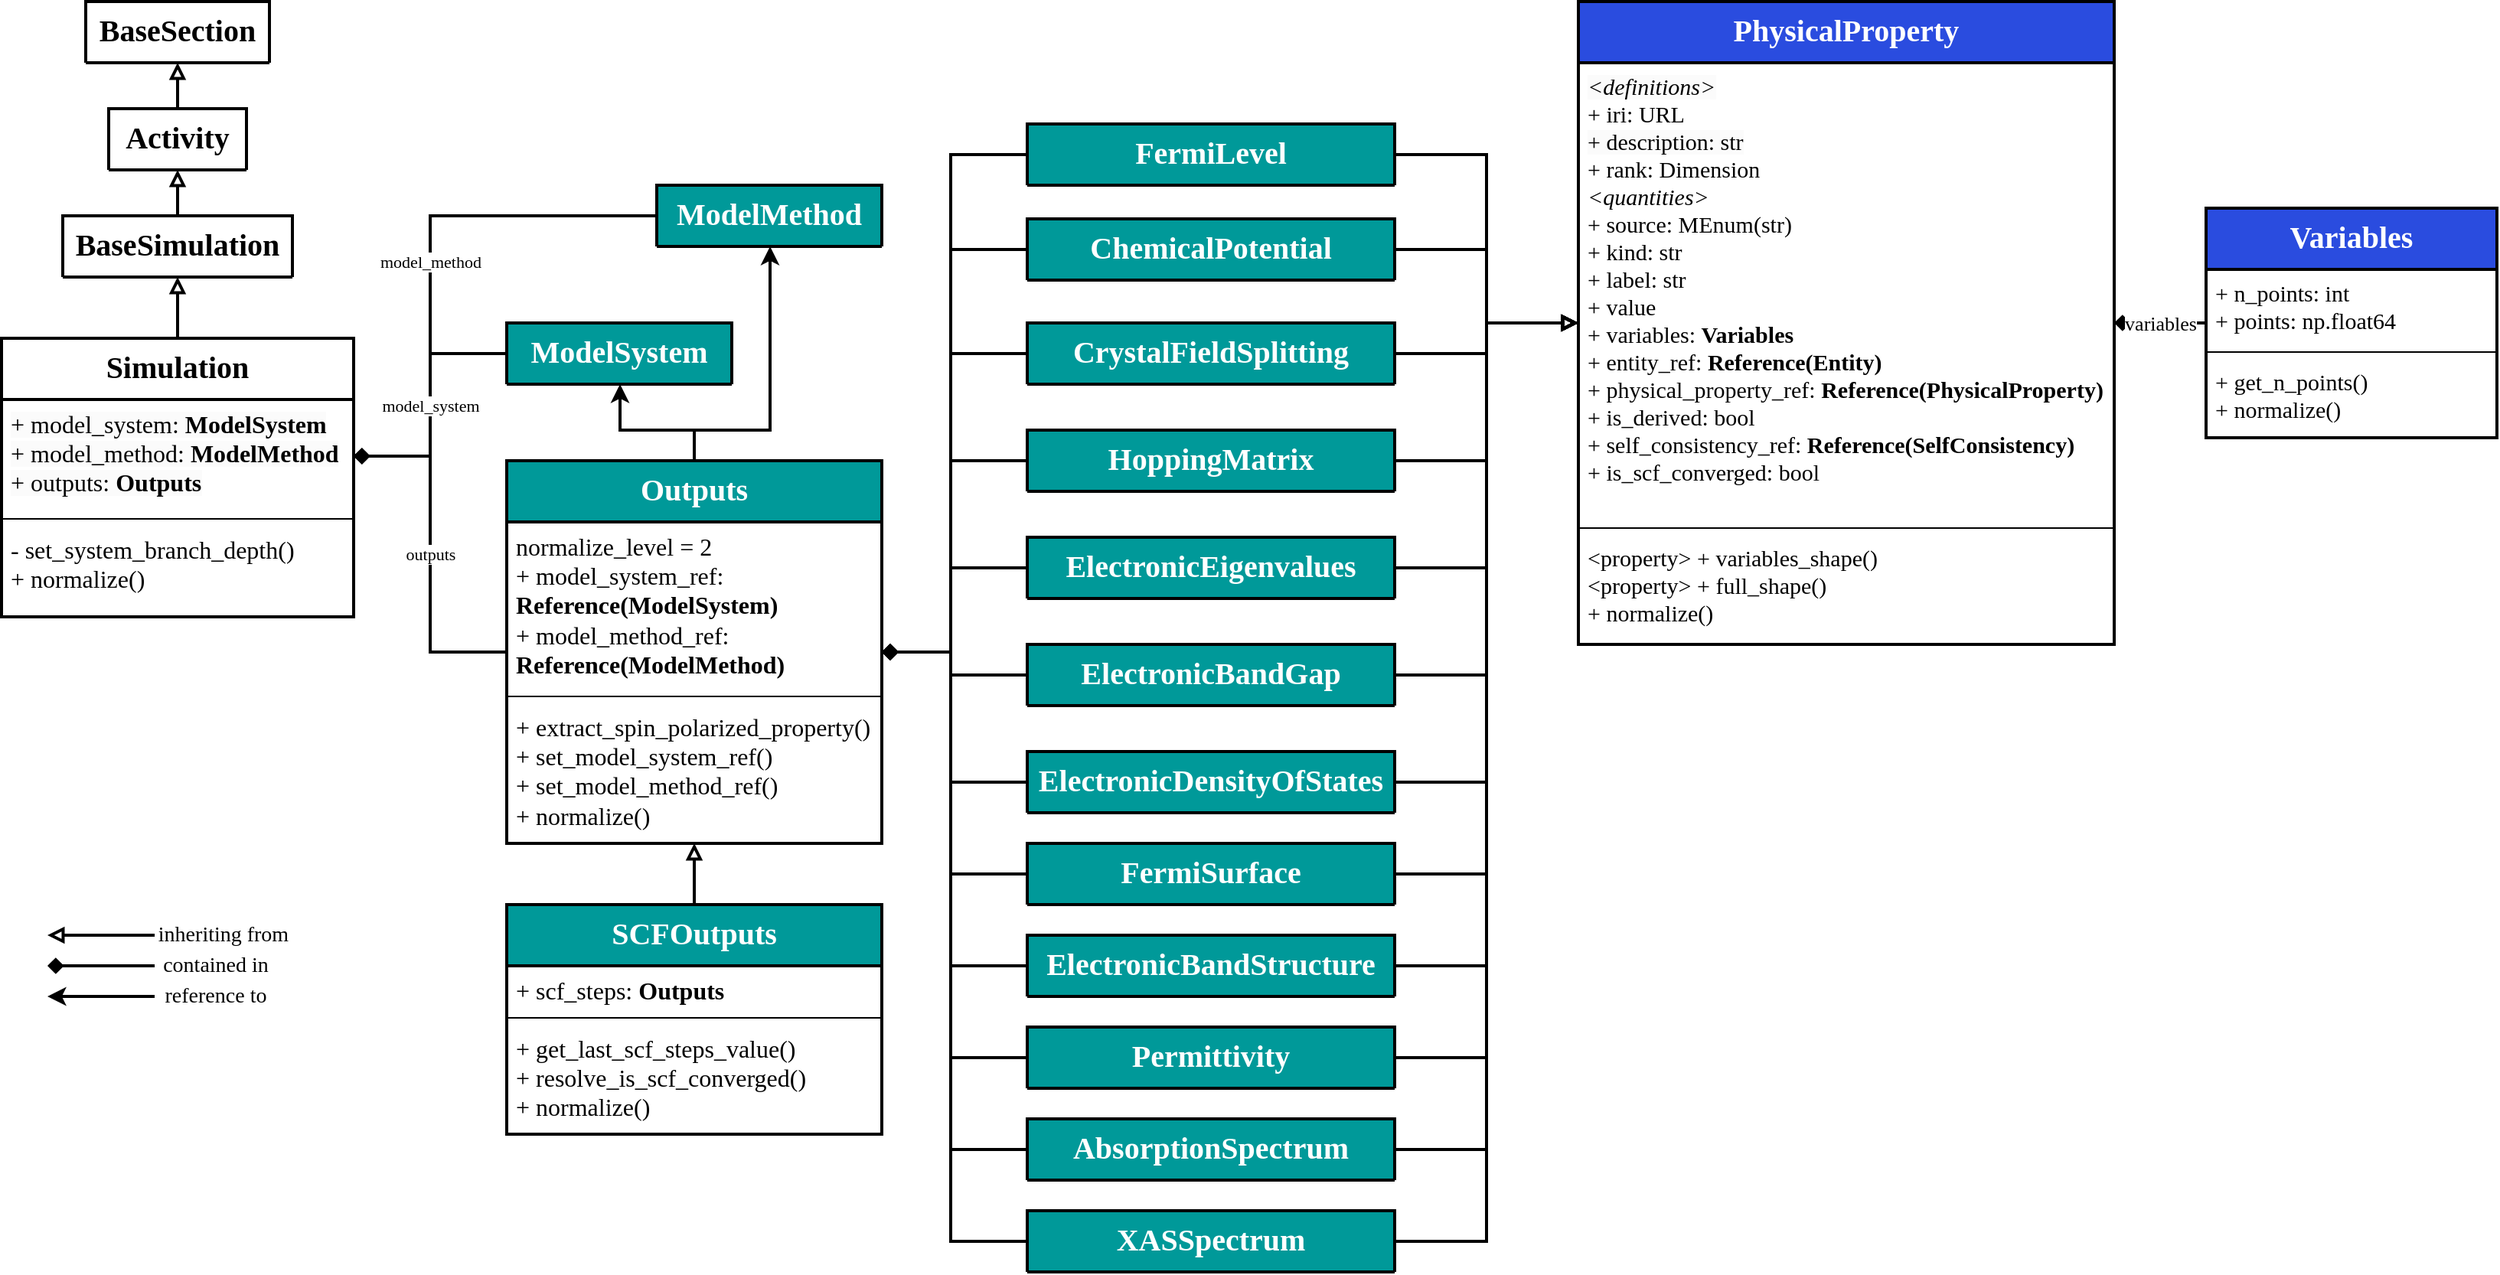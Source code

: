<mxfile version="24.5.3" type="device">
  <diagram name="Page-1" id="y-7d6MHpmnTL7HZYriRI">
    <mxGraphModel dx="1564" dy="2016" grid="1" gridSize="10" guides="1" tooltips="1" connect="1" arrows="1" fold="1" page="1" pageScale="1" pageWidth="850" pageHeight="1100" math="0" shadow="0">
      <root>
        <mxCell id="0" />
        <mxCell id="1" parent="0" />
        <mxCell id="Eo4oD8oEYdF83mtFnDHt-18" style="edgeStyle=orthogonalEdgeStyle;rounded=0;orthogonalLoop=1;jettySize=auto;html=1;exitX=0.5;exitY=0;exitDx=0;exitDy=0;endArrow=block;endFill=0;fontFamily=Titillium Web;strokeWidth=2;" parent="1" source="Eo4oD8oEYdF83mtFnDHt-19" target="Eo4oD8oEYdF83mtFnDHt-24" edge="1">
          <mxGeometry relative="1" as="geometry" />
        </mxCell>
        <mxCell id="Eo4oD8oEYdF83mtFnDHt-19" value="&lt;font style=&quot;font-size: 20px;&quot;&gt;Activity&lt;/font&gt;" style="swimlane;fontStyle=1;align=center;verticalAlign=top;childLayout=stackLayout;horizontal=1;startSize=40;horizontalStack=0;resizeParent=1;resizeParentMax=0;resizeLast=0;collapsible=1;marginBottom=0;whiteSpace=wrap;html=1;fontFamily=Titillium Web;strokeWidth=2;" parent="1" vertex="1" collapsed="1">
          <mxGeometry x="80" y="70" width="90" height="40" as="geometry">
            <mxRectangle x="340" y="40" width="170" height="176" as="alternateBounds" />
          </mxGeometry>
        </mxCell>
        <mxCell id="Eo4oD8oEYdF83mtFnDHt-20" value="&lt;div style=&quot;font-size: 16px;&quot;&gt;&lt;font style=&quot;font-size: 16px;&quot;&gt;+ datetime: Datetime&lt;/font&gt;&lt;/div&gt;&lt;div style=&quot;font-size: 16px;&quot;&gt;&lt;font style=&quot;font-size: 16px;&quot;&gt;+ method: str&lt;/font&gt;&lt;/div&gt;&lt;div style=&quot;font-size: 16px;&quot;&gt;&lt;font style=&quot;font-size: 16px;&quot;&gt;+ location: str&lt;/font&gt;&lt;/div&gt;&lt;div style=&quot;font-size: 16px;&quot;&gt;&lt;font style=&quot;font-size: 16px;&quot;&gt;+ steps: &lt;b style=&quot;&quot;&gt;ActivityStep&lt;/b&gt;&lt;/font&gt;&lt;br&gt;&lt;/div&gt;" style="text;strokeColor=none;fillColor=none;align=left;verticalAlign=top;spacingLeft=4;spacingRight=4;overflow=hidden;rotatable=0;points=[[0,0.5],[1,0.5]];portConstraint=eastwest;whiteSpace=wrap;html=1;fontFamily=Titillium Web;" parent="Eo4oD8oEYdF83mtFnDHt-19" vertex="1">
          <mxGeometry y="40" width="170" height="94" as="geometry" />
        </mxCell>
        <mxCell id="Eo4oD8oEYdF83mtFnDHt-21" value="" style="line;strokeWidth=2;fillColor=none;align=left;verticalAlign=middle;spacingTop=-1;spacingLeft=3;spacingRight=3;rotatable=0;labelPosition=right;points=[];portConstraint=eastwest;strokeColor=inherit;fontFamily=Titillium Web;" parent="Eo4oD8oEYdF83mtFnDHt-19" vertex="1">
          <mxGeometry y="134" width="170" height="8" as="geometry" />
        </mxCell>
        <mxCell id="Eo4oD8oEYdF83mtFnDHt-22" value="&lt;font style=&quot;font-size: 16px;&quot;&gt;+ normalize()&lt;/font&gt;" style="text;strokeColor=none;fillColor=none;align=left;verticalAlign=top;spacingLeft=4;spacingRight=4;overflow=hidden;rotatable=0;points=[[0,0.5],[1,0.5]];portConstraint=eastwest;whiteSpace=wrap;html=1;fontFamily=Titillium Web;" parent="Eo4oD8oEYdF83mtFnDHt-19" vertex="1">
          <mxGeometry y="142" width="170" height="34" as="geometry" />
        </mxCell>
        <mxCell id="Eo4oD8oEYdF83mtFnDHt-23" style="edgeStyle=orthogonalEdgeStyle;rounded=0;orthogonalLoop=1;jettySize=auto;html=1;entryX=0.5;entryY=1;entryDx=0;entryDy=0;endArrow=block;endFill=0;fontFamily=Titillium Web;exitX=0.5;exitY=0;exitDx=0;exitDy=0;strokeWidth=2;" parent="1" source="Eo4oD8oEYdF83mtFnDHt-28" target="Eo4oD8oEYdF83mtFnDHt-19" edge="1">
          <mxGeometry relative="1" as="geometry">
            <mxPoint x="185" y="350" as="sourcePoint" />
          </mxGeometry>
        </mxCell>
        <mxCell id="Eo4oD8oEYdF83mtFnDHt-24" value="&lt;font style=&quot;font-size: 20px;&quot;&gt;BaseSection&lt;/font&gt;" style="swimlane;fontStyle=1;align=center;verticalAlign=top;childLayout=stackLayout;horizontal=1;startSize=40;horizontalStack=0;resizeParent=1;resizeParentMax=0;resizeLast=0;collapsible=1;marginBottom=0;whiteSpace=wrap;html=1;fontFamily=Titillium Web;strokeWidth=2;" parent="1" vertex="1" collapsed="1">
          <mxGeometry x="65" width="120" height="40" as="geometry">
            <mxRectangle x="160" width="160" height="176" as="alternateBounds" />
          </mxGeometry>
        </mxCell>
        <mxCell id="Eo4oD8oEYdF83mtFnDHt-25" value="&lt;div style=&quot;font-size: 16px;&quot;&gt;&lt;font style=&quot;font-size: 16px;&quot;&gt;+ name: str&lt;/font&gt;&lt;/div&gt;&lt;div style=&quot;font-size: 16px;&quot;&gt;&lt;font style=&quot;font-size: 16px;&quot;&gt;+ datetime: Datetime&lt;/font&gt;&lt;/div&gt;&lt;div style=&quot;font-size: 16px;&quot;&gt;&lt;font style=&quot;font-size: 16px;&quot;&gt;+ lab_id: str&lt;/font&gt;&lt;/div&gt;&lt;div style=&quot;font-size: 16px;&quot;&gt;&lt;font style=&quot;font-size: 16px;&quot;&gt;+ description: str&lt;/font&gt;&lt;br&gt;&lt;/div&gt;" style="text;strokeColor=none;fillColor=none;align=left;verticalAlign=top;spacingLeft=4;spacingRight=4;overflow=hidden;rotatable=0;points=[[0,0.5],[1,0.5]];portConstraint=eastwest;whiteSpace=wrap;html=1;fontFamily=Titillium Web;" parent="Eo4oD8oEYdF83mtFnDHt-24" vertex="1">
          <mxGeometry y="40" width="160" height="94" as="geometry" />
        </mxCell>
        <mxCell id="Eo4oD8oEYdF83mtFnDHt-26" value="" style="line;strokeWidth=2;fillColor=none;align=left;verticalAlign=middle;spacingTop=-1;spacingLeft=3;spacingRight=3;rotatable=0;labelPosition=right;points=[];portConstraint=eastwest;strokeColor=inherit;fontFamily=Titillium Web;" parent="Eo4oD8oEYdF83mtFnDHt-24" vertex="1">
          <mxGeometry y="134" width="160" height="8" as="geometry" />
        </mxCell>
        <mxCell id="Eo4oD8oEYdF83mtFnDHt-27" value="&lt;font style=&quot;font-size: 16px;&quot;&gt;+ normalize()&lt;/font&gt;" style="text;strokeColor=none;fillColor=none;align=left;verticalAlign=top;spacingLeft=4;spacingRight=4;overflow=hidden;rotatable=0;points=[[0,0.5],[1,0.5]];portConstraint=eastwest;whiteSpace=wrap;html=1;fontFamily=Titillium Web;" parent="Eo4oD8oEYdF83mtFnDHt-24" vertex="1">
          <mxGeometry y="142" width="160" height="34" as="geometry" />
        </mxCell>
        <mxCell id="Eo4oD8oEYdF83mtFnDHt-28" value="&lt;font style=&quot;font-size: 20px;&quot;&gt;BaseSimulation&lt;/font&gt;" style="swimlane;fontStyle=1;align=center;verticalAlign=top;childLayout=stackLayout;horizontal=1;startSize=40;horizontalStack=0;resizeParent=1;resizeParentMax=0;resizeLast=0;collapsible=1;marginBottom=0;whiteSpace=wrap;html=1;fontFamily=Titillium Web;strokeWidth=2;" parent="1" vertex="1" collapsed="1">
          <mxGeometry x="50" y="140" width="150" height="40" as="geometry">
            <mxRectangle x="40" y="160" width="200" height="206" as="alternateBounds" />
          </mxGeometry>
        </mxCell>
        <mxCell id="Eo4oD8oEYdF83mtFnDHt-29" value="&lt;div style=&quot;font-size: 16px;&quot;&gt;&lt;font style=&quot;font-size: 16px;&quot;&gt;+ datetime_end: Datetime&lt;/font&gt;&lt;/div&gt;&lt;div style=&quot;font-size: 16px;&quot;&gt;&lt;font style=&quot;font-size: 16px;&quot;&gt;+ cpu1_start: np.float64, s&lt;/font&gt;&lt;/div&gt;&lt;div style=&quot;font-size: 16px;&quot;&gt;&lt;font style=&quot;font-size: 16px;&quot;&gt;+ cpu1_end: np.float64, s&lt;/font&gt;&lt;/div&gt;&lt;div style=&quot;font-size: 16px;&quot;&gt;&lt;font style=&quot;font-size: 16px;&quot;&gt;+ wall_start: np.float64, s&lt;/font&gt;&lt;/div&gt;&lt;div style=&quot;font-size: 16px;&quot;&gt;&lt;font style=&quot;font-size: 16px;&quot;&gt;+ wall_end: np.float64, s&lt;/font&gt;&lt;/div&gt;&lt;div style=&quot;font-size: 16px;&quot;&gt;&lt;font style=&quot;font-size: 16px;&quot;&gt;+ program: &lt;b style=&quot;&quot;&gt;Program&lt;/b&gt;&lt;/font&gt;&lt;br&gt;&lt;/div&gt;" style="text;strokeColor=none;fillColor=none;align=left;verticalAlign=top;spacingLeft=4;spacingRight=4;overflow=hidden;rotatable=0;points=[[0,0.5],[1,0.5]];portConstraint=eastwest;whiteSpace=wrap;html=1;fontFamily=Titillium Web;" parent="Eo4oD8oEYdF83mtFnDHt-28" vertex="1">
          <mxGeometry y="40" width="200" height="124" as="geometry" />
        </mxCell>
        <mxCell id="Eo4oD8oEYdF83mtFnDHt-30" value="" style="line;strokeWidth=2;fillColor=none;align=left;verticalAlign=middle;spacingTop=-1;spacingLeft=3;spacingRight=3;rotatable=0;labelPosition=right;points=[];portConstraint=eastwest;strokeColor=inherit;fontFamily=Titillium Web;" parent="Eo4oD8oEYdF83mtFnDHt-28" vertex="1">
          <mxGeometry y="164" width="200" height="8" as="geometry" />
        </mxCell>
        <mxCell id="Eo4oD8oEYdF83mtFnDHt-31" value="&lt;font style=&quot;font-size: 16px;&quot;&gt;+ normalize()&lt;/font&gt;" style="text;strokeColor=none;fillColor=none;align=left;verticalAlign=top;spacingLeft=4;spacingRight=4;overflow=hidden;rotatable=0;points=[[0,0.5],[1,0.5]];portConstraint=eastwest;whiteSpace=wrap;html=1;fontFamily=Titillium Web;" parent="Eo4oD8oEYdF83mtFnDHt-28" vertex="1">
          <mxGeometry y="172" width="200" height="34" as="geometry" />
        </mxCell>
        <mxCell id="Eo4oD8oEYdF83mtFnDHt-34" value="" style="endArrow=none;html=1;rounded=0;strokeWidth=2;endFill=0;startArrow=block;startFill=0;" parent="1" edge="1">
          <mxGeometry width="50" height="50" relative="1" as="geometry">
            <mxPoint x="40" y="610" as="sourcePoint" />
            <mxPoint x="110" y="610" as="targetPoint" />
          </mxGeometry>
        </mxCell>
        <mxCell id="Eo4oD8oEYdF83mtFnDHt-35" value="&lt;font style=&quot;font-size: 14px;&quot; face=&quot;Titillium Web&quot;&gt;inheriting from&lt;/font&gt;" style="text;html=1;align=center;verticalAlign=middle;whiteSpace=wrap;rounded=0;" parent="1" vertex="1">
          <mxGeometry x="110" y="600" width="90" height="20" as="geometry" />
        </mxCell>
        <mxCell id="Eo4oD8oEYdF83mtFnDHt-36" value="" style="endArrow=none;html=1;rounded=0;strokeWidth=2;endFill=0;startArrow=diamond;startFill=1;" parent="1" edge="1">
          <mxGeometry width="50" height="50" relative="1" as="geometry">
            <mxPoint x="40" y="630" as="sourcePoint" />
            <mxPoint x="110" y="630" as="targetPoint" />
          </mxGeometry>
        </mxCell>
        <mxCell id="Eo4oD8oEYdF83mtFnDHt-37" value="&lt;font style=&quot;font-size: 14px;&quot; face=&quot;Titillium Web&quot;&gt;contained in&lt;/font&gt;" style="text;html=1;align=center;verticalAlign=middle;whiteSpace=wrap;rounded=0;" parent="1" vertex="1">
          <mxGeometry x="110" y="620" width="80" height="20" as="geometry" />
        </mxCell>
        <mxCell id="O3gvgiHZ3PhE2__OoeL2-5" style="edgeStyle=orthogonalEdgeStyle;rounded=0;orthogonalLoop=1;jettySize=auto;html=1;strokeWidth=2;endArrow=block;endFill=0;" parent="1" source="O3gvgiHZ3PhE2__OoeL2-1" target="Eo4oD8oEYdF83mtFnDHt-28" edge="1">
          <mxGeometry relative="1" as="geometry" />
        </mxCell>
        <mxCell id="O3gvgiHZ3PhE2__OoeL2-1" value="&lt;font color=&quot;#000000&quot; style=&quot;font-size: 20px;&quot;&gt;Simulation&lt;/font&gt;" style="swimlane;fontStyle=1;align=center;verticalAlign=top;childLayout=stackLayout;horizontal=1;startSize=40;horizontalStack=0;resizeParent=1;resizeParentMax=0;resizeLast=0;collapsible=1;marginBottom=0;whiteSpace=wrap;html=1;fillColor=none;fontColor=#ffffff;fontFamily=Titillium Web;strokeWidth=2;" parent="1" vertex="1">
          <mxGeometry x="10" y="220" width="230" height="182" as="geometry">
            <mxRectangle x="65" y="291" width="120" height="40" as="alternateBounds" />
          </mxGeometry>
        </mxCell>
        <mxCell id="O3gvgiHZ3PhE2__OoeL2-2" value="&lt;font style=&quot;font-size: 16px;&quot;&gt;&lt;span style=&quot;color: rgb(0, 0, 0); font-family: &amp;quot;Titillium Web&amp;quot;; font-style: normal; font-variant-ligatures: normal; font-variant-caps: normal; font-weight: 400; letter-spacing: normal; orphans: 2; text-align: left; text-indent: 0px; text-transform: none; widows: 2; word-spacing: 0px; -webkit-text-stroke-width: 0px; background-color: rgb(251, 251, 251); text-decoration-thickness: initial; text-decoration-style: initial; text-decoration-color: initial; float: none; display: inline !important;&quot;&gt;+ model_system:&amp;nbsp;&lt;/span&gt;&lt;span style=&quot;border-color: var(--border-color); color: rgb(0, 0, 0); font-family: &amp;quot;Titillium Web&amp;quot;; font-style: normal; font-variant-ligatures: normal; font-variant-caps: normal; letter-spacing: normal; orphans: 2; text-align: left; text-indent: 0px; text-transform: none; widows: 2; word-spacing: 0px; -webkit-text-stroke-width: 0px; background-color: rgb(251, 251, 251); text-decoration-thickness: initial; text-decoration-style: initial; text-decoration-color: initial;&quot;&gt;&lt;b&gt;ModelSystem&lt;/b&gt;&lt;br&gt;+ model_method:&lt;/span&gt;&lt;/font&gt;&lt;span style=&quot;border-color: var(--border-color); color: rgb(0, 0, 0); font-family: &amp;quot;Titillium Web&amp;quot;; font-style: normal; font-variant-ligatures: normal; font-variant-caps: normal; letter-spacing: normal; orphans: 2; text-align: left; text-indent: 0px; text-transform: none; widows: 2; word-spacing: 0px; -webkit-text-stroke-width: 0px; background-color: rgb(251, 251, 251); text-decoration-thickness: initial; text-decoration-style: initial; text-decoration-color: initial; font-size: 16px;&quot;&gt;&lt;font style=&quot;font-size: 16px;&quot;&gt;&lt;b style=&quot;&quot;&gt;&amp;nbsp;&lt;/b&gt;&lt;span style=&quot;border-color: var(--border-color);&quot;&gt;&lt;b&gt;ModelMethod&lt;/b&gt;&lt;br&gt;+ outputs:&lt;/span&gt;&lt;/font&gt;&lt;b style=&quot;font-weight: bold; border-color: var(--border-color);&quot;&gt;&lt;font style=&quot;font-size: 16px;&quot;&gt;&amp;nbsp;&lt;/font&gt;&lt;b style=&quot;border-color: var(--border-color);&quot;&gt;&lt;font style=&quot;font-size: 16px;&quot;&gt;Outputs&lt;/font&gt;&lt;br style=&quot;border-color: var(--border-color);&quot;&gt;&lt;/b&gt;&lt;/b&gt;&lt;/span&gt;" style="text;strokeColor=none;fillColor=none;align=left;verticalAlign=top;spacingLeft=4;spacingRight=4;overflow=hidden;rotatable=0;points=[[0,0.5],[1,0.5]];portConstraint=eastwest;whiteSpace=wrap;html=1;fontFamily=Titillium Web;" parent="O3gvgiHZ3PhE2__OoeL2-1" vertex="1">
          <mxGeometry y="40" width="230" height="74" as="geometry" />
        </mxCell>
        <mxCell id="O3gvgiHZ3PhE2__OoeL2-3" value="" style="line;strokeWidth=1;fillColor=none;align=left;verticalAlign=middle;spacingTop=-1;spacingLeft=3;spacingRight=3;rotatable=0;labelPosition=right;points=[];portConstraint=eastwest;strokeColor=inherit;fontFamily=Titillium Web;" parent="O3gvgiHZ3PhE2__OoeL2-1" vertex="1">
          <mxGeometry y="114" width="230" height="8" as="geometry" />
        </mxCell>
        <mxCell id="O3gvgiHZ3PhE2__OoeL2-4" value="&lt;div style=&quot;font-size: 16px;&quot;&gt;&lt;font style=&quot;font-size: 16px;&quot;&gt;- set_system_branch_depth()&lt;br&gt;&lt;/font&gt;&lt;/div&gt;&lt;div style=&quot;font-size: 16px;&quot;&gt;&lt;font style=&quot;font-size: 16px;&quot;&gt;+ normalize()&lt;/font&gt;&lt;/div&gt;" style="text;strokeColor=none;fillColor=none;align=left;verticalAlign=top;spacingLeft=4;spacingRight=4;overflow=hidden;rotatable=0;points=[[0,0.5],[1,0.5]];portConstraint=eastwest;whiteSpace=wrap;html=1;fontFamily=Titillium Web;" parent="O3gvgiHZ3PhE2__OoeL2-1" vertex="1">
          <mxGeometry y="122" width="230" height="60" as="geometry" />
        </mxCell>
        <mxCell id="-xa2I-5CzvBbWXcxgvTn-15" value="&lt;font face=&quot;Titillium Web&quot;&gt;outputs&lt;/font&gt;" style="edgeStyle=orthogonalEdgeStyle;rounded=0;orthogonalLoop=1;jettySize=auto;html=1;strokeWidth=2;endArrow=diamond;endFill=1;" parent="1" source="O3gvgiHZ3PhE2__OoeL2-10" target="O3gvgiHZ3PhE2__OoeL2-2" edge="1">
          <mxGeometry relative="1" as="geometry" />
        </mxCell>
        <mxCell id="SJf9l1WOMlyk7xRIwPWy-45" style="edgeStyle=orthogonalEdgeStyle;rounded=0;orthogonalLoop=1;jettySize=auto;html=1;strokeWidth=2;" edge="1" parent="1" source="O3gvgiHZ3PhE2__OoeL2-10" target="-xa2I-5CzvBbWXcxgvTn-5">
          <mxGeometry relative="1" as="geometry">
            <Array as="points">
              <mxPoint x="463" y="280" />
              <mxPoint x="414" y="280" />
            </Array>
          </mxGeometry>
        </mxCell>
        <mxCell id="SJf9l1WOMlyk7xRIwPWy-47" style="edgeStyle=orthogonalEdgeStyle;rounded=0;orthogonalLoop=1;jettySize=auto;html=1;strokeWidth=2;" edge="1" parent="1" source="O3gvgiHZ3PhE2__OoeL2-10" target="-xa2I-5CzvBbWXcxgvTn-1">
          <mxGeometry relative="1" as="geometry">
            <Array as="points">
              <mxPoint x="463" y="280" />
              <mxPoint x="512" y="280" />
            </Array>
          </mxGeometry>
        </mxCell>
        <mxCell id="O3gvgiHZ3PhE2__OoeL2-10" value="&lt;font style=&quot;font-size: 20px;&quot;&gt;Outputs&lt;/font&gt;" style="swimlane;fontStyle=1;align=center;verticalAlign=top;childLayout=stackLayout;horizontal=1;startSize=40;horizontalStack=0;resizeParent=1;resizeParentMax=0;resizeLast=0;collapsible=1;marginBottom=0;whiteSpace=wrap;html=1;fillColor=#009999;fontColor=#ffffff;fontFamily=Titillium Web;strokeWidth=2;" parent="1" vertex="1">
          <mxGeometry x="340" y="300" width="245" height="250" as="geometry">
            <mxRectangle x="360" y="291" width="140" height="40" as="alternateBounds" />
          </mxGeometry>
        </mxCell>
        <mxCell id="O3gvgiHZ3PhE2__OoeL2-11" value="&lt;span style=&quot;font-size: 16px;&quot;&gt;normalize_level = 2&lt;/span&gt;&lt;div&gt;&lt;span style=&quot;font-size: 16px;&quot;&gt;+ model_system_ref: &lt;b&gt;Reference(ModelSystem)&lt;/b&gt;&lt;/span&gt;&lt;/div&gt;&lt;div&gt;&lt;span style=&quot;font-size: 16px;&quot;&gt;+ model_method_ref: &lt;b&gt;Reference(ModelMethod)&lt;/b&gt;&lt;/span&gt;&lt;/div&gt;" style="text;strokeColor=none;fillColor=none;align=left;verticalAlign=top;spacingLeft=4;spacingRight=4;overflow=hidden;rotatable=0;points=[[0,0.5],[1,0.5]];portConstraint=eastwest;whiteSpace=wrap;html=1;fontFamily=Titillium Web;" parent="O3gvgiHZ3PhE2__OoeL2-10" vertex="1">
          <mxGeometry y="40" width="245" height="110" as="geometry" />
        </mxCell>
        <mxCell id="O3gvgiHZ3PhE2__OoeL2-12" value="" style="line;strokeWidth=1;fillColor=none;align=left;verticalAlign=middle;spacingTop=-1;spacingLeft=3;spacingRight=3;rotatable=0;labelPosition=right;points=[];portConstraint=eastwest;strokeColor=inherit;fontFamily=Titillium Web;" parent="O3gvgiHZ3PhE2__OoeL2-10" vertex="1">
          <mxGeometry y="150" width="245" height="8" as="geometry" />
        </mxCell>
        <mxCell id="O3gvgiHZ3PhE2__OoeL2-13" value="&lt;div style=&quot;font-size: 16px;&quot;&gt;&lt;span style=&quot;background-color: initial;&quot;&gt;+ extract_spin_polarized_property()&lt;/span&gt;&lt;/div&gt;&lt;div style=&quot;font-size: 16px;&quot;&gt;&lt;span style=&quot;background-color: initial;&quot;&gt;+ set_model_system_ref()&lt;/span&gt;&lt;/div&gt;&lt;div style=&quot;font-size: 16px;&quot;&gt;&lt;span style=&quot;background-color: initial;&quot;&gt;+ set_model_method_ref()&lt;/span&gt;&lt;/div&gt;&lt;div style=&quot;font-size: 16px;&quot;&gt;&lt;span style=&quot;background-color: initial;&quot;&gt;+ normalize()&lt;/span&gt;&lt;br&gt;&lt;/div&gt;" style="text;strokeColor=none;fillColor=none;align=left;verticalAlign=top;spacingLeft=4;spacingRight=4;overflow=hidden;rotatable=0;points=[[0,0.5],[1,0.5]];portConstraint=eastwest;whiteSpace=wrap;html=1;fontFamily=Titillium Web;" parent="O3gvgiHZ3PhE2__OoeL2-10" vertex="1">
          <mxGeometry y="158" width="245" height="92" as="geometry" />
        </mxCell>
        <mxCell id="-xa2I-5CzvBbWXcxgvTn-16" style="edgeStyle=orthogonalEdgeStyle;rounded=0;orthogonalLoop=1;jettySize=auto;html=1;strokeWidth=2;endArrow=block;endFill=0;" parent="1" source="jLTmovnZ-4I3dYf7ap1G-43" target="O3gvgiHZ3PhE2__OoeL2-10" edge="1">
          <mxGeometry relative="1" as="geometry" />
        </mxCell>
        <mxCell id="jLTmovnZ-4I3dYf7ap1G-43" value="&lt;font style=&quot;font-size: 20px;&quot;&gt;SCFOutputs&lt;/font&gt;" style="swimlane;fontStyle=1;align=center;verticalAlign=top;childLayout=stackLayout;horizontal=1;startSize=40;horizontalStack=0;resizeParent=1;resizeParentMax=0;resizeLast=0;collapsible=1;marginBottom=0;whiteSpace=wrap;html=1;fillColor=#009999;fontColor=#ffffff;fontFamily=Titillium Web;strokeWidth=2;" parent="1" vertex="1">
          <mxGeometry x="340" y="590" width="245" height="150" as="geometry">
            <mxRectangle x="360" y="291" width="140" height="40" as="alternateBounds" />
          </mxGeometry>
        </mxCell>
        <mxCell id="jLTmovnZ-4I3dYf7ap1G-44" value="&lt;span style=&quot;font-size: 16px;&quot;&gt;+ scf_steps: &lt;b&gt;Outputs&lt;/b&gt;&lt;/span&gt;" style="text;strokeColor=none;fillColor=none;align=left;verticalAlign=top;spacingLeft=4;spacingRight=4;overflow=hidden;rotatable=0;points=[[0,0.5],[1,0.5]];portConstraint=eastwest;whiteSpace=wrap;html=1;fontFamily=Titillium Web;" parent="jLTmovnZ-4I3dYf7ap1G-43" vertex="1">
          <mxGeometry y="40" width="245" height="30" as="geometry" />
        </mxCell>
        <mxCell id="jLTmovnZ-4I3dYf7ap1G-45" value="" style="line;strokeWidth=1;fillColor=none;align=left;verticalAlign=middle;spacingTop=-1;spacingLeft=3;spacingRight=3;rotatable=0;labelPosition=right;points=[];portConstraint=eastwest;strokeColor=inherit;fontFamily=Titillium Web;" parent="jLTmovnZ-4I3dYf7ap1G-43" vertex="1">
          <mxGeometry y="70" width="245" height="8" as="geometry" />
        </mxCell>
        <mxCell id="jLTmovnZ-4I3dYf7ap1G-46" value="&lt;div style=&quot;font-size: 16px;&quot;&gt;&lt;span style=&quot;background-color: initial;&quot;&gt;+ get_last_scf_steps_value()&lt;/span&gt;&lt;/div&gt;&lt;div style=&quot;font-size: 16px;&quot;&gt;&lt;span style=&quot;background-color: initial;&quot;&gt;+ resolve_is_scf_converged()&lt;/span&gt;&lt;/div&gt;&lt;div style=&quot;font-size: 16px;&quot;&gt;&lt;span style=&quot;background-color: initial;&quot;&gt;+ normalize()&lt;/span&gt;&lt;br&gt;&lt;/div&gt;" style="text;strokeColor=none;fillColor=none;align=left;verticalAlign=top;spacingLeft=4;spacingRight=4;overflow=hidden;rotatable=0;points=[[0,0.5],[1,0.5]];portConstraint=eastwest;whiteSpace=wrap;html=1;fontFamily=Titillium Web;" parent="jLTmovnZ-4I3dYf7ap1G-43" vertex="1">
          <mxGeometry y="78" width="245" height="72" as="geometry" />
        </mxCell>
        <mxCell id="-xa2I-5CzvBbWXcxgvTn-13" value="&lt;font face=&quot;Titillium Web&quot;&gt;model_method&lt;/font&gt;" style="edgeStyle=orthogonalEdgeStyle;rounded=0;orthogonalLoop=1;jettySize=auto;html=1;endArrow=diamond;endFill=1;strokeWidth=2;exitX=0;exitY=0.5;exitDx=0;exitDy=0;" parent="1" source="-xa2I-5CzvBbWXcxgvTn-1" target="O3gvgiHZ3PhE2__OoeL2-2" edge="1">
          <mxGeometry relative="1" as="geometry">
            <Array as="points">
              <mxPoint x="290" y="140" />
              <mxPoint x="290" y="297" />
            </Array>
          </mxGeometry>
        </mxCell>
        <mxCell id="-xa2I-5CzvBbWXcxgvTn-1" value="&lt;font style=&quot;font-size: 20px;&quot;&gt;ModelMethod&lt;/font&gt;" style="swimlane;fontStyle=1;align=center;verticalAlign=top;childLayout=stackLayout;horizontal=1;startSize=40;horizontalStack=0;resizeParent=1;resizeParentMax=0;resizeLast=0;collapsible=1;marginBottom=0;whiteSpace=wrap;html=1;fillColor=#009999;fontColor=#ffffff;fontFamily=Titillium Web;strokeWidth=2;" parent="1" vertex="1" collapsed="1">
          <mxGeometry x="438" y="120" width="147" height="40" as="geometry">
            <mxRectangle x="303" y="110" width="245" height="120" as="alternateBounds" />
          </mxGeometry>
        </mxCell>
        <mxCell id="-xa2I-5CzvBbWXcxgvTn-2" value="&lt;font style=&quot;font-size: 16px;&quot;&gt;&lt;span style=&quot;color: rgb(0, 0, 0); font-family: &amp;quot;Titillium Web&amp;quot;; font-style: normal; font-variant-ligatures: normal; font-variant-caps: normal; font-weight: 400; letter-spacing: normal; orphans: 2; text-align: left; text-indent: 0px; text-transform: none; widows: 2; word-spacing: 0px; -webkit-text-stroke-width: 0px; background-color: rgb(251, 251, 251); text-decoration-thickness: initial; text-decoration-style: initial; text-decoration-color: initial; float: none; display: inline !important;&quot;&gt;+ contributions: &lt;/span&gt;&lt;span style=&quot;color: rgb(0, 0, 0); font-family: &amp;quot;Titillium Web&amp;quot;; font-style: normal; font-variant-ligatures: normal; font-variant-caps: normal; letter-spacing: normal; orphans: 2; text-align: left; text-indent: 0px; text-transform: none; widows: 2; word-spacing: 0px; -webkit-text-stroke-width: 0px; background-color: rgb(251, 251, 251); text-decoration-thickness: initial; text-decoration-style: initial; text-decoration-color: initial; float: none; display: inline !important;&quot;&gt;&lt;b&gt;BaseModelMethod&lt;/b&gt;&lt;/span&gt;&lt;/font&gt;&lt;span style=&quot;border-color: var(--border-color); color: rgb(0, 0, 0); font-family: &amp;quot;Titillium Web&amp;quot;; font-style: normal; font-variant-ligatures: normal; font-variant-caps: normal; letter-spacing: normal; orphans: 2; text-align: left; text-indent: 0px; text-transform: none; widows: 2; word-spacing: 0px; -webkit-text-stroke-width: 0px; background-color: rgb(251, 251, 251); text-decoration-thickness: initial; text-decoration-style: initial; text-decoration-color: initial; font-size: 16px;&quot;&gt;&lt;b style=&quot;font-weight: bold; border-color: var(--border-color);&quot;&gt;&lt;b style=&quot;border-color: var(--border-color);&quot;&gt;&lt;br style=&quot;border-color: var(--border-color);&quot;&gt;&lt;/b&gt;&lt;/b&gt;&lt;/span&gt;" style="text;strokeColor=none;fillColor=none;align=left;verticalAlign=top;spacingLeft=4;spacingRight=4;overflow=hidden;rotatable=0;points=[[0,0.5],[1,0.5]];portConstraint=eastwest;whiteSpace=wrap;html=1;fontFamily=Titillium Web;" parent="-xa2I-5CzvBbWXcxgvTn-1" vertex="1">
          <mxGeometry y="40" width="245" height="30" as="geometry" />
        </mxCell>
        <mxCell id="-xa2I-5CzvBbWXcxgvTn-3" value="" style="line;strokeWidth=1;fillColor=none;align=left;verticalAlign=middle;spacingTop=-1;spacingLeft=3;spacingRight=3;rotatable=0;labelPosition=right;points=[];portConstraint=eastwest;strokeColor=inherit;fontFamily=Titillium Web;" parent="-xa2I-5CzvBbWXcxgvTn-1" vertex="1">
          <mxGeometry y="70" width="245" height="8" as="geometry" />
        </mxCell>
        <mxCell id="-xa2I-5CzvBbWXcxgvTn-4" value="&lt;div style=&quot;font-size: 16px;&quot;&gt;&lt;span style=&quot;background-color: initial;&quot;&gt;+ normalize()&lt;/span&gt;&lt;br&gt;&lt;/div&gt;" style="text;strokeColor=none;fillColor=none;align=left;verticalAlign=top;spacingLeft=4;spacingRight=4;overflow=hidden;rotatable=0;points=[[0,0.5],[1,0.5]];portConstraint=eastwest;whiteSpace=wrap;html=1;fontFamily=Titillium Web;" parent="-xa2I-5CzvBbWXcxgvTn-1" vertex="1">
          <mxGeometry y="78" width="245" height="42" as="geometry" />
        </mxCell>
        <mxCell id="-xa2I-5CzvBbWXcxgvTn-14" value="&lt;font face=&quot;Titillium Web&quot;&gt;model_system&lt;/font&gt;" style="edgeStyle=orthogonalEdgeStyle;rounded=0;orthogonalLoop=1;jettySize=auto;html=1;endArrow=diamond;endFill=1;strokeWidth=2;exitX=0;exitY=0.5;exitDx=0;exitDy=0;" parent="1" source="-xa2I-5CzvBbWXcxgvTn-5" target="O3gvgiHZ3PhE2__OoeL2-2" edge="1">
          <mxGeometry relative="1" as="geometry" />
        </mxCell>
        <mxCell id="-xa2I-5CzvBbWXcxgvTn-5" value="&lt;font style=&quot;font-size: 20px;&quot;&gt;ModelSystem&lt;/font&gt;" style="swimlane;fontStyle=1;align=center;verticalAlign=top;childLayout=stackLayout;horizontal=1;startSize=40;horizontalStack=0;resizeParent=1;resizeParentMax=0;resizeLast=0;collapsible=1;marginBottom=0;whiteSpace=wrap;html=1;fillColor=#009999;fontColor=#ffffff;fontFamily=Titillium Web;strokeWidth=2;" parent="1" vertex="1" collapsed="1">
          <mxGeometry x="340" y="210" width="147" height="40" as="geometry">
            <mxRectangle x="303" y="110" width="245" height="120" as="alternateBounds" />
          </mxGeometry>
        </mxCell>
        <mxCell id="-xa2I-5CzvBbWXcxgvTn-6" value="&lt;font style=&quot;font-size: 16px;&quot;&gt;&lt;span style=&quot;color: rgb(0, 0, 0); font-family: &amp;quot;Titillium Web&amp;quot;; font-style: normal; font-variant-ligatures: normal; font-variant-caps: normal; font-weight: 400; letter-spacing: normal; orphans: 2; text-align: left; text-indent: 0px; text-transform: none; widows: 2; word-spacing: 0px; -webkit-text-stroke-width: 0px; background-color: rgb(251, 251, 251); text-decoration-thickness: initial; text-decoration-style: initial; text-decoration-color: initial; float: none; display: inline !important;&quot;&gt;+ contributions: &lt;/span&gt;&lt;span style=&quot;color: rgb(0, 0, 0); font-family: &amp;quot;Titillium Web&amp;quot;; font-style: normal; font-variant-ligatures: normal; font-variant-caps: normal; letter-spacing: normal; orphans: 2; text-align: left; text-indent: 0px; text-transform: none; widows: 2; word-spacing: 0px; -webkit-text-stroke-width: 0px; background-color: rgb(251, 251, 251); text-decoration-thickness: initial; text-decoration-style: initial; text-decoration-color: initial; float: none; display: inline !important;&quot;&gt;&lt;b&gt;BaseModelMethod&lt;/b&gt;&lt;/span&gt;&lt;/font&gt;&lt;span style=&quot;border-color: var(--border-color); color: rgb(0, 0, 0); font-family: &amp;quot;Titillium Web&amp;quot;; font-style: normal; font-variant-ligatures: normal; font-variant-caps: normal; letter-spacing: normal; orphans: 2; text-align: left; text-indent: 0px; text-transform: none; widows: 2; word-spacing: 0px; -webkit-text-stroke-width: 0px; background-color: rgb(251, 251, 251); text-decoration-thickness: initial; text-decoration-style: initial; text-decoration-color: initial; font-size: 16px;&quot;&gt;&lt;b style=&quot;font-weight: bold; border-color: var(--border-color);&quot;&gt;&lt;b style=&quot;border-color: var(--border-color);&quot;&gt;&lt;br style=&quot;border-color: var(--border-color);&quot;&gt;&lt;/b&gt;&lt;/b&gt;&lt;/span&gt;" style="text;strokeColor=none;fillColor=none;align=left;verticalAlign=top;spacingLeft=4;spacingRight=4;overflow=hidden;rotatable=0;points=[[0,0.5],[1,0.5]];portConstraint=eastwest;whiteSpace=wrap;html=1;fontFamily=Titillium Web;" parent="-xa2I-5CzvBbWXcxgvTn-5" vertex="1">
          <mxGeometry y="40" width="245" height="30" as="geometry" />
        </mxCell>
        <mxCell id="-xa2I-5CzvBbWXcxgvTn-7" value="" style="line;strokeWidth=1;fillColor=none;align=left;verticalAlign=middle;spacingTop=-1;spacingLeft=3;spacingRight=3;rotatable=0;labelPosition=right;points=[];portConstraint=eastwest;strokeColor=inherit;fontFamily=Titillium Web;" parent="-xa2I-5CzvBbWXcxgvTn-5" vertex="1">
          <mxGeometry y="70" width="245" height="8" as="geometry" />
        </mxCell>
        <mxCell id="-xa2I-5CzvBbWXcxgvTn-8" value="&lt;div style=&quot;font-size: 16px;&quot;&gt;&lt;span style=&quot;background-color: initial;&quot;&gt;+ normalize()&lt;/span&gt;&lt;br&gt;&lt;/div&gt;" style="text;strokeColor=none;fillColor=none;align=left;verticalAlign=top;spacingLeft=4;spacingRight=4;overflow=hidden;rotatable=0;points=[[0,0.5],[1,0.5]];portConstraint=eastwest;whiteSpace=wrap;html=1;fontFamily=Titillium Web;" parent="-xa2I-5CzvBbWXcxgvTn-5" vertex="1">
          <mxGeometry y="78" width="245" height="42" as="geometry" />
        </mxCell>
        <mxCell id="SJf9l1WOMlyk7xRIwPWy-10" style="edgeStyle=orthogonalEdgeStyle;rounded=0;orthogonalLoop=1;jettySize=auto;html=1;strokeWidth=2;endArrow=block;endFill=0;" edge="1" parent="1" source="-xa2I-5CzvBbWXcxgvTn-17" target="SJf9l1WOMlyk7xRIwPWy-1">
          <mxGeometry relative="1" as="geometry" />
        </mxCell>
        <mxCell id="SJf9l1WOMlyk7xRIwPWy-33" style="edgeStyle=orthogonalEdgeStyle;rounded=0;orthogonalLoop=1;jettySize=auto;html=1;strokeWidth=2;endArrow=diamond;endFill=1;" edge="1" parent="1" source="-xa2I-5CzvBbWXcxgvTn-17" target="O3gvgiHZ3PhE2__OoeL2-10">
          <mxGeometry relative="1" as="geometry">
            <Array as="points">
              <mxPoint x="630" y="100" />
              <mxPoint x="630" y="425" />
            </Array>
          </mxGeometry>
        </mxCell>
        <mxCell id="-xa2I-5CzvBbWXcxgvTn-17" value="&lt;font style=&quot;font-size: 20px;&quot;&gt;FermiLevel&lt;/font&gt;" style="swimlane;fontStyle=1;align=center;verticalAlign=top;childLayout=stackLayout;horizontal=1;startSize=40;horizontalStack=0;resizeParent=1;resizeParentMax=0;resizeLast=0;collapsible=1;marginBottom=0;whiteSpace=wrap;html=1;fillColor=#009999;fontColor=#ffffff;fontFamily=Titillium Web;strokeWidth=2;" parent="1" vertex="1" collapsed="1">
          <mxGeometry x="680" y="80" width="240" height="40" as="geometry">
            <mxRectangle x="670" y="270" width="245" height="250" as="alternateBounds" />
          </mxGeometry>
        </mxCell>
        <mxCell id="-xa2I-5CzvBbWXcxgvTn-18" value="&lt;br&gt;&lt;div&gt;&lt;br&gt;&lt;/div&gt;" style="text;strokeColor=none;fillColor=none;align=left;verticalAlign=top;spacingLeft=4;spacingRight=4;overflow=hidden;rotatable=0;points=[[0,0.5],[1,0.5]];portConstraint=eastwest;whiteSpace=wrap;html=1;fontFamily=Titillium Web;" parent="-xa2I-5CzvBbWXcxgvTn-17" vertex="1">
          <mxGeometry y="40" width="245" height="110" as="geometry" />
        </mxCell>
        <mxCell id="-xa2I-5CzvBbWXcxgvTn-19" value="" style="line;strokeWidth=1;fillColor=none;align=left;verticalAlign=middle;spacingTop=-1;spacingLeft=3;spacingRight=3;rotatable=0;labelPosition=right;points=[];portConstraint=eastwest;strokeColor=inherit;fontFamily=Titillium Web;" parent="-xa2I-5CzvBbWXcxgvTn-17" vertex="1">
          <mxGeometry y="150" width="245" height="8" as="geometry" />
        </mxCell>
        <mxCell id="-xa2I-5CzvBbWXcxgvTn-20" value="&lt;div style=&quot;font-size: 16px;&quot;&gt;&lt;span style=&quot;background-color: initial;&quot;&gt;+ normalize()&lt;/span&gt;&lt;br&gt;&lt;/div&gt;" style="text;strokeColor=none;fillColor=none;align=left;verticalAlign=top;spacingLeft=4;spacingRight=4;overflow=hidden;rotatable=0;points=[[0,0.5],[1,0.5]];portConstraint=eastwest;whiteSpace=wrap;html=1;fontFamily=Titillium Web;" parent="-xa2I-5CzvBbWXcxgvTn-17" vertex="1">
          <mxGeometry y="158" width="245" height="92" as="geometry" />
        </mxCell>
        <mxCell id="SJf9l1WOMlyk7xRIwPWy-11" style="edgeStyle=orthogonalEdgeStyle;rounded=0;orthogonalLoop=1;jettySize=auto;html=1;strokeWidth=2;endArrow=block;endFill=0;" edge="1" parent="1" source="-xa2I-5CzvBbWXcxgvTn-21" target="SJf9l1WOMlyk7xRIwPWy-1">
          <mxGeometry relative="1" as="geometry" />
        </mxCell>
        <mxCell id="SJf9l1WOMlyk7xRIwPWy-34" value="" style="edgeStyle=orthogonalEdgeStyle;rounded=0;orthogonalLoop=1;jettySize=auto;html=1;endArrow=diamond;endFill=1;strokeWidth=2;" edge="1" parent="1" source="-xa2I-5CzvBbWXcxgvTn-21" target="O3gvgiHZ3PhE2__OoeL2-10">
          <mxGeometry relative="1" as="geometry">
            <Array as="points">
              <mxPoint x="630" y="162" />
              <mxPoint x="630" y="425" />
            </Array>
          </mxGeometry>
        </mxCell>
        <mxCell id="-xa2I-5CzvBbWXcxgvTn-21" value="&lt;font style=&quot;font-size: 20px;&quot;&gt;ChemicalPotential&lt;/font&gt;" style="swimlane;fontStyle=1;align=center;verticalAlign=top;childLayout=stackLayout;horizontal=1;startSize=40;horizontalStack=0;resizeParent=1;resizeParentMax=0;resizeLast=0;collapsible=1;marginBottom=0;whiteSpace=wrap;html=1;fillColor=#009999;fontColor=#ffffff;fontFamily=Titillium Web;strokeWidth=2;" parent="1" vertex="1" collapsed="1">
          <mxGeometry x="680" y="142" width="240" height="40" as="geometry">
            <mxRectangle x="670" y="270" width="245" height="250" as="alternateBounds" />
          </mxGeometry>
        </mxCell>
        <mxCell id="-xa2I-5CzvBbWXcxgvTn-22" value="&lt;br&gt;&lt;div&gt;&lt;br&gt;&lt;/div&gt;" style="text;strokeColor=none;fillColor=none;align=left;verticalAlign=top;spacingLeft=4;spacingRight=4;overflow=hidden;rotatable=0;points=[[0,0.5],[1,0.5]];portConstraint=eastwest;whiteSpace=wrap;html=1;fontFamily=Titillium Web;" parent="-xa2I-5CzvBbWXcxgvTn-21" vertex="1">
          <mxGeometry y="40" width="245" height="110" as="geometry" />
        </mxCell>
        <mxCell id="-xa2I-5CzvBbWXcxgvTn-23" value="" style="line;strokeWidth=1;fillColor=none;align=left;verticalAlign=middle;spacingTop=-1;spacingLeft=3;spacingRight=3;rotatable=0;labelPosition=right;points=[];portConstraint=eastwest;strokeColor=inherit;fontFamily=Titillium Web;" parent="-xa2I-5CzvBbWXcxgvTn-21" vertex="1">
          <mxGeometry y="150" width="245" height="8" as="geometry" />
        </mxCell>
        <mxCell id="-xa2I-5CzvBbWXcxgvTn-24" value="&lt;div style=&quot;font-size: 16px;&quot;&gt;&lt;span style=&quot;background-color: initial;&quot;&gt;+ normalize()&lt;/span&gt;&lt;br&gt;&lt;/div&gt;" style="text;strokeColor=none;fillColor=none;align=left;verticalAlign=top;spacingLeft=4;spacingRight=4;overflow=hidden;rotatable=0;points=[[0,0.5],[1,0.5]];portConstraint=eastwest;whiteSpace=wrap;html=1;fontFamily=Titillium Web;" parent="-xa2I-5CzvBbWXcxgvTn-21" vertex="1">
          <mxGeometry y="158" width="245" height="92" as="geometry" />
        </mxCell>
        <mxCell id="SJf9l1WOMlyk7xRIwPWy-12" style="edgeStyle=orthogonalEdgeStyle;rounded=0;orthogonalLoop=1;jettySize=auto;html=1;strokeWidth=2;endArrow=block;endFill=0;" edge="1" parent="1" source="-xa2I-5CzvBbWXcxgvTn-25" target="SJf9l1WOMlyk7xRIwPWy-1">
          <mxGeometry relative="1" as="geometry" />
        </mxCell>
        <mxCell id="SJf9l1WOMlyk7xRIwPWy-35" style="edgeStyle=orthogonalEdgeStyle;rounded=0;orthogonalLoop=1;jettySize=auto;html=1;strokeWidth=2;endArrow=diamond;endFill=1;" edge="1" parent="1" source="-xa2I-5CzvBbWXcxgvTn-25" target="O3gvgiHZ3PhE2__OoeL2-10">
          <mxGeometry relative="1" as="geometry">
            <Array as="points">
              <mxPoint x="630" y="230" />
              <mxPoint x="630" y="425" />
            </Array>
          </mxGeometry>
        </mxCell>
        <mxCell id="-xa2I-5CzvBbWXcxgvTn-25" value="&lt;font style=&quot;font-size: 20px;&quot;&gt;CrystalFieldSplitting&lt;/font&gt;" style="swimlane;fontStyle=1;align=center;verticalAlign=top;childLayout=stackLayout;horizontal=1;startSize=40;horizontalStack=0;resizeParent=1;resizeParentMax=0;resizeLast=0;collapsible=1;marginBottom=0;whiteSpace=wrap;html=1;fillColor=#009999;fontColor=#ffffff;fontFamily=Titillium Web;strokeWidth=2;" parent="1" vertex="1" collapsed="1">
          <mxGeometry x="680" y="210" width="240" height="40" as="geometry">
            <mxRectangle x="670" y="270" width="245" height="250" as="alternateBounds" />
          </mxGeometry>
        </mxCell>
        <mxCell id="-xa2I-5CzvBbWXcxgvTn-26" value="&lt;br&gt;&lt;div&gt;&lt;br&gt;&lt;/div&gt;" style="text;strokeColor=none;fillColor=none;align=left;verticalAlign=top;spacingLeft=4;spacingRight=4;overflow=hidden;rotatable=0;points=[[0,0.5],[1,0.5]];portConstraint=eastwest;whiteSpace=wrap;html=1;fontFamily=Titillium Web;" parent="-xa2I-5CzvBbWXcxgvTn-25" vertex="1">
          <mxGeometry y="40" width="245" height="110" as="geometry" />
        </mxCell>
        <mxCell id="-xa2I-5CzvBbWXcxgvTn-27" value="" style="line;strokeWidth=1;fillColor=none;align=left;verticalAlign=middle;spacingTop=-1;spacingLeft=3;spacingRight=3;rotatable=0;labelPosition=right;points=[];portConstraint=eastwest;strokeColor=inherit;fontFamily=Titillium Web;" parent="-xa2I-5CzvBbWXcxgvTn-25" vertex="1">
          <mxGeometry y="150" width="245" height="8" as="geometry" />
        </mxCell>
        <mxCell id="-xa2I-5CzvBbWXcxgvTn-28" value="&lt;div style=&quot;font-size: 16px;&quot;&gt;&lt;span style=&quot;background-color: initial;&quot;&gt;+ normalize()&lt;/span&gt;&lt;br&gt;&lt;/div&gt;" style="text;strokeColor=none;fillColor=none;align=left;verticalAlign=top;spacingLeft=4;spacingRight=4;overflow=hidden;rotatable=0;points=[[0,0.5],[1,0.5]];portConstraint=eastwest;whiteSpace=wrap;html=1;fontFamily=Titillium Web;" parent="-xa2I-5CzvBbWXcxgvTn-25" vertex="1">
          <mxGeometry y="158" width="245" height="92" as="geometry" />
        </mxCell>
        <mxCell id="SJf9l1WOMlyk7xRIwPWy-13" style="edgeStyle=orthogonalEdgeStyle;rounded=0;orthogonalLoop=1;jettySize=auto;html=1;strokeWidth=2;endArrow=block;endFill=0;" edge="1" parent="1" source="-xa2I-5CzvBbWXcxgvTn-29" target="SJf9l1WOMlyk7xRIwPWy-1">
          <mxGeometry relative="1" as="geometry" />
        </mxCell>
        <mxCell id="SJf9l1WOMlyk7xRIwPWy-36" style="edgeStyle=orthogonalEdgeStyle;rounded=0;orthogonalLoop=1;jettySize=auto;html=1;endArrow=diamond;endFill=1;strokeWidth=2;" edge="1" parent="1" source="-xa2I-5CzvBbWXcxgvTn-29" target="O3gvgiHZ3PhE2__OoeL2-10">
          <mxGeometry relative="1" as="geometry">
            <Array as="points">
              <mxPoint x="630" y="300" />
              <mxPoint x="630" y="425" />
            </Array>
          </mxGeometry>
        </mxCell>
        <mxCell id="-xa2I-5CzvBbWXcxgvTn-29" value="&lt;font style=&quot;font-size: 20px;&quot;&gt;HoppingMatrix&lt;/font&gt;" style="swimlane;fontStyle=1;align=center;verticalAlign=top;childLayout=stackLayout;horizontal=1;startSize=40;horizontalStack=0;resizeParent=1;resizeParentMax=0;resizeLast=0;collapsible=1;marginBottom=0;whiteSpace=wrap;html=1;fillColor=#009999;fontColor=#ffffff;fontFamily=Titillium Web;strokeWidth=2;" parent="1" vertex="1" collapsed="1">
          <mxGeometry x="680" y="280" width="240" height="40" as="geometry">
            <mxRectangle x="670" y="270" width="245" height="250" as="alternateBounds" />
          </mxGeometry>
        </mxCell>
        <mxCell id="-xa2I-5CzvBbWXcxgvTn-30" value="&lt;br&gt;&lt;div&gt;&lt;br&gt;&lt;/div&gt;" style="text;strokeColor=none;fillColor=none;align=left;verticalAlign=top;spacingLeft=4;spacingRight=4;overflow=hidden;rotatable=0;points=[[0,0.5],[1,0.5]];portConstraint=eastwest;whiteSpace=wrap;html=1;fontFamily=Titillium Web;" parent="-xa2I-5CzvBbWXcxgvTn-29" vertex="1">
          <mxGeometry y="40" width="245" height="110" as="geometry" />
        </mxCell>
        <mxCell id="-xa2I-5CzvBbWXcxgvTn-31" value="" style="line;strokeWidth=1;fillColor=none;align=left;verticalAlign=middle;spacingTop=-1;spacingLeft=3;spacingRight=3;rotatable=0;labelPosition=right;points=[];portConstraint=eastwest;strokeColor=inherit;fontFamily=Titillium Web;" parent="-xa2I-5CzvBbWXcxgvTn-29" vertex="1">
          <mxGeometry y="150" width="245" height="8" as="geometry" />
        </mxCell>
        <mxCell id="-xa2I-5CzvBbWXcxgvTn-32" value="&lt;div style=&quot;font-size: 16px;&quot;&gt;&lt;span style=&quot;background-color: initial;&quot;&gt;+ normalize()&lt;/span&gt;&lt;br&gt;&lt;/div&gt;" style="text;strokeColor=none;fillColor=none;align=left;verticalAlign=top;spacingLeft=4;spacingRight=4;overflow=hidden;rotatable=0;points=[[0,0.5],[1,0.5]];portConstraint=eastwest;whiteSpace=wrap;html=1;fontFamily=Titillium Web;" parent="-xa2I-5CzvBbWXcxgvTn-29" vertex="1">
          <mxGeometry y="158" width="245" height="92" as="geometry" />
        </mxCell>
        <mxCell id="SJf9l1WOMlyk7xRIwPWy-14" style="edgeStyle=orthogonalEdgeStyle;rounded=0;orthogonalLoop=1;jettySize=auto;html=1;strokeWidth=2;endArrow=block;endFill=0;" edge="1" parent="1" source="-xa2I-5CzvBbWXcxgvTn-33" target="SJf9l1WOMlyk7xRIwPWy-1">
          <mxGeometry relative="1" as="geometry" />
        </mxCell>
        <mxCell id="SJf9l1WOMlyk7xRIwPWy-37" style="edgeStyle=orthogonalEdgeStyle;rounded=0;orthogonalLoop=1;jettySize=auto;html=1;endArrow=diamond;endFill=1;strokeWidth=2;" edge="1" parent="1" source="-xa2I-5CzvBbWXcxgvTn-33" target="O3gvgiHZ3PhE2__OoeL2-10">
          <mxGeometry relative="1" as="geometry">
            <Array as="points">
              <mxPoint x="630" y="370" />
              <mxPoint x="630" y="425" />
            </Array>
          </mxGeometry>
        </mxCell>
        <mxCell id="-xa2I-5CzvBbWXcxgvTn-33" value="&lt;font style=&quot;font-size: 20px;&quot;&gt;ElectronicEigenvalues&lt;/font&gt;" style="swimlane;fontStyle=1;align=center;verticalAlign=top;childLayout=stackLayout;horizontal=1;startSize=40;horizontalStack=0;resizeParent=1;resizeParentMax=0;resizeLast=0;collapsible=1;marginBottom=0;whiteSpace=wrap;html=1;fillColor=#009999;fontColor=#ffffff;fontFamily=Titillium Web;strokeWidth=2;" parent="1" vertex="1" collapsed="1">
          <mxGeometry x="680" y="350" width="240" height="40" as="geometry">
            <mxRectangle x="670" y="270" width="245" height="250" as="alternateBounds" />
          </mxGeometry>
        </mxCell>
        <mxCell id="-xa2I-5CzvBbWXcxgvTn-34" value="&lt;br&gt;&lt;div&gt;&lt;br&gt;&lt;/div&gt;" style="text;strokeColor=none;fillColor=none;align=left;verticalAlign=top;spacingLeft=4;spacingRight=4;overflow=hidden;rotatable=0;points=[[0,0.5],[1,0.5]];portConstraint=eastwest;whiteSpace=wrap;html=1;fontFamily=Titillium Web;" parent="-xa2I-5CzvBbWXcxgvTn-33" vertex="1">
          <mxGeometry y="40" width="245" height="110" as="geometry" />
        </mxCell>
        <mxCell id="-xa2I-5CzvBbWXcxgvTn-35" value="" style="line;strokeWidth=1;fillColor=none;align=left;verticalAlign=middle;spacingTop=-1;spacingLeft=3;spacingRight=3;rotatable=0;labelPosition=right;points=[];portConstraint=eastwest;strokeColor=inherit;fontFamily=Titillium Web;" parent="-xa2I-5CzvBbWXcxgvTn-33" vertex="1">
          <mxGeometry y="150" width="245" height="8" as="geometry" />
        </mxCell>
        <mxCell id="-xa2I-5CzvBbWXcxgvTn-36" value="&lt;div style=&quot;font-size: 16px;&quot;&gt;&lt;span style=&quot;background-color: initial;&quot;&gt;+ normalize()&lt;/span&gt;&lt;br&gt;&lt;/div&gt;" style="text;strokeColor=none;fillColor=none;align=left;verticalAlign=top;spacingLeft=4;spacingRight=4;overflow=hidden;rotatable=0;points=[[0,0.5],[1,0.5]];portConstraint=eastwest;whiteSpace=wrap;html=1;fontFamily=Titillium Web;" parent="-xa2I-5CzvBbWXcxgvTn-33" vertex="1">
          <mxGeometry y="158" width="245" height="92" as="geometry" />
        </mxCell>
        <mxCell id="SJf9l1WOMlyk7xRIwPWy-15" style="edgeStyle=orthogonalEdgeStyle;rounded=0;orthogonalLoop=1;jettySize=auto;html=1;strokeWidth=2;endArrow=block;endFill=0;" edge="1" parent="1" source="-xa2I-5CzvBbWXcxgvTn-37" target="SJf9l1WOMlyk7xRIwPWy-1">
          <mxGeometry relative="1" as="geometry" />
        </mxCell>
        <mxCell id="SJf9l1WOMlyk7xRIwPWy-38" style="edgeStyle=orthogonalEdgeStyle;rounded=0;orthogonalLoop=1;jettySize=auto;html=1;endArrow=diamond;endFill=1;strokeWidth=2;" edge="1" parent="1" source="-xa2I-5CzvBbWXcxgvTn-37" target="O3gvgiHZ3PhE2__OoeL2-10">
          <mxGeometry relative="1" as="geometry">
            <Array as="points">
              <mxPoint x="630" y="440" />
              <mxPoint x="630" y="425" />
            </Array>
          </mxGeometry>
        </mxCell>
        <mxCell id="-xa2I-5CzvBbWXcxgvTn-37" value="&lt;font style=&quot;font-size: 20px;&quot;&gt;ElectronicBandGap&lt;/font&gt;" style="swimlane;fontStyle=1;align=center;verticalAlign=top;childLayout=stackLayout;horizontal=1;startSize=40;horizontalStack=0;resizeParent=1;resizeParentMax=0;resizeLast=0;collapsible=1;marginBottom=0;whiteSpace=wrap;html=1;fillColor=#009999;fontColor=#ffffff;fontFamily=Titillium Web;strokeWidth=2;" parent="1" vertex="1" collapsed="1">
          <mxGeometry x="680" y="420" width="240" height="40" as="geometry">
            <mxRectangle x="670" y="270" width="245" height="250" as="alternateBounds" />
          </mxGeometry>
        </mxCell>
        <mxCell id="-xa2I-5CzvBbWXcxgvTn-38" value="&lt;br&gt;&lt;div&gt;&lt;br&gt;&lt;/div&gt;" style="text;strokeColor=none;fillColor=none;align=left;verticalAlign=top;spacingLeft=4;spacingRight=4;overflow=hidden;rotatable=0;points=[[0,0.5],[1,0.5]];portConstraint=eastwest;whiteSpace=wrap;html=1;fontFamily=Titillium Web;" parent="-xa2I-5CzvBbWXcxgvTn-37" vertex="1">
          <mxGeometry y="40" width="245" height="110" as="geometry" />
        </mxCell>
        <mxCell id="-xa2I-5CzvBbWXcxgvTn-39" value="" style="line;strokeWidth=1;fillColor=none;align=left;verticalAlign=middle;spacingTop=-1;spacingLeft=3;spacingRight=3;rotatable=0;labelPosition=right;points=[];portConstraint=eastwest;strokeColor=inherit;fontFamily=Titillium Web;" parent="-xa2I-5CzvBbWXcxgvTn-37" vertex="1">
          <mxGeometry y="150" width="245" height="8" as="geometry" />
        </mxCell>
        <mxCell id="-xa2I-5CzvBbWXcxgvTn-40" value="&lt;div style=&quot;font-size: 16px;&quot;&gt;&lt;span style=&quot;background-color: initial;&quot;&gt;+ normalize()&lt;/span&gt;&lt;br&gt;&lt;/div&gt;" style="text;strokeColor=none;fillColor=none;align=left;verticalAlign=top;spacingLeft=4;spacingRight=4;overflow=hidden;rotatable=0;points=[[0,0.5],[1,0.5]];portConstraint=eastwest;whiteSpace=wrap;html=1;fontFamily=Titillium Web;" parent="-xa2I-5CzvBbWXcxgvTn-37" vertex="1">
          <mxGeometry y="158" width="245" height="92" as="geometry" />
        </mxCell>
        <mxCell id="SJf9l1WOMlyk7xRIwPWy-16" style="edgeStyle=orthogonalEdgeStyle;rounded=0;orthogonalLoop=1;jettySize=auto;html=1;strokeWidth=2;endArrow=block;endFill=0;" edge="1" parent="1" source="-xa2I-5CzvBbWXcxgvTn-41" target="SJf9l1WOMlyk7xRIwPWy-1">
          <mxGeometry relative="1" as="geometry">
            <Array as="points">
              <mxPoint x="980" y="510" />
              <mxPoint x="980" y="210" />
            </Array>
          </mxGeometry>
        </mxCell>
        <mxCell id="SJf9l1WOMlyk7xRIwPWy-39" style="edgeStyle=orthogonalEdgeStyle;rounded=0;orthogonalLoop=1;jettySize=auto;html=1;endArrow=diamond;endFill=1;strokeWidth=2;" edge="1" parent="1" source="-xa2I-5CzvBbWXcxgvTn-41" target="O3gvgiHZ3PhE2__OoeL2-10">
          <mxGeometry relative="1" as="geometry">
            <Array as="points">
              <mxPoint x="630" y="510" />
              <mxPoint x="630" y="425" />
            </Array>
          </mxGeometry>
        </mxCell>
        <mxCell id="-xa2I-5CzvBbWXcxgvTn-41" value="&lt;span style=&quot;font-size: 20px;&quot;&gt;ElectronicDensityOfStates&lt;/span&gt;" style="swimlane;fontStyle=1;align=center;verticalAlign=top;childLayout=stackLayout;horizontal=1;startSize=40;horizontalStack=0;resizeParent=1;resizeParentMax=0;resizeLast=0;collapsible=1;marginBottom=0;whiteSpace=wrap;html=1;fillColor=#009999;fontColor=#ffffff;fontFamily=Titillium Web;strokeWidth=2;" parent="1" vertex="1" collapsed="1">
          <mxGeometry x="680" y="490" width="240" height="40" as="geometry">
            <mxRectangle x="670" y="270" width="245" height="250" as="alternateBounds" />
          </mxGeometry>
        </mxCell>
        <mxCell id="-xa2I-5CzvBbWXcxgvTn-42" value="&lt;br&gt;&lt;div&gt;&lt;br&gt;&lt;/div&gt;" style="text;strokeColor=none;fillColor=none;align=left;verticalAlign=top;spacingLeft=4;spacingRight=4;overflow=hidden;rotatable=0;points=[[0,0.5],[1,0.5]];portConstraint=eastwest;whiteSpace=wrap;html=1;fontFamily=Titillium Web;" parent="-xa2I-5CzvBbWXcxgvTn-41" vertex="1">
          <mxGeometry y="40" width="245" height="110" as="geometry" />
        </mxCell>
        <mxCell id="-xa2I-5CzvBbWXcxgvTn-43" value="" style="line;strokeWidth=1;fillColor=none;align=left;verticalAlign=middle;spacingTop=-1;spacingLeft=3;spacingRight=3;rotatable=0;labelPosition=right;points=[];portConstraint=eastwest;strokeColor=inherit;fontFamily=Titillium Web;" parent="-xa2I-5CzvBbWXcxgvTn-41" vertex="1">
          <mxGeometry y="150" width="245" height="8" as="geometry" />
        </mxCell>
        <mxCell id="-xa2I-5CzvBbWXcxgvTn-44" value="&lt;div style=&quot;font-size: 16px;&quot;&gt;&lt;span style=&quot;background-color: initial;&quot;&gt;+ normalize()&lt;/span&gt;&lt;br&gt;&lt;/div&gt;" style="text;strokeColor=none;fillColor=none;align=left;verticalAlign=top;spacingLeft=4;spacingRight=4;overflow=hidden;rotatable=0;points=[[0,0.5],[1,0.5]];portConstraint=eastwest;whiteSpace=wrap;html=1;fontFamily=Titillium Web;" parent="-xa2I-5CzvBbWXcxgvTn-41" vertex="1">
          <mxGeometry y="158" width="245" height="92" as="geometry" />
        </mxCell>
        <mxCell id="SJf9l1WOMlyk7xRIwPWy-29" style="edgeStyle=orthogonalEdgeStyle;rounded=0;orthogonalLoop=1;jettySize=auto;html=1;endArrow=block;endFill=0;strokeWidth=2;" edge="1" parent="1" source="-xa2I-5CzvBbWXcxgvTn-45" target="SJf9l1WOMlyk7xRIwPWy-1">
          <mxGeometry relative="1" as="geometry">
            <Array as="points">
              <mxPoint x="980" y="630" />
              <mxPoint x="980" y="210" />
            </Array>
          </mxGeometry>
        </mxCell>
        <mxCell id="SJf9l1WOMlyk7xRIwPWy-41" style="edgeStyle=orthogonalEdgeStyle;rounded=0;orthogonalLoop=1;jettySize=auto;html=1;endArrow=diamond;endFill=1;strokeWidth=2;" edge="1" parent="1" source="-xa2I-5CzvBbWXcxgvTn-45" target="O3gvgiHZ3PhE2__OoeL2-10">
          <mxGeometry relative="1" as="geometry">
            <Array as="points">
              <mxPoint x="630" y="630" />
              <mxPoint x="630" y="425" />
            </Array>
          </mxGeometry>
        </mxCell>
        <mxCell id="-xa2I-5CzvBbWXcxgvTn-45" value="&lt;font style=&quot;font-size: 20px;&quot;&gt;ElectronicBandStructure&lt;/font&gt;" style="swimlane;fontStyle=1;align=center;verticalAlign=top;childLayout=stackLayout;horizontal=1;startSize=40;horizontalStack=0;resizeParent=1;resizeParentMax=0;resizeLast=0;collapsible=1;marginBottom=0;whiteSpace=wrap;html=1;fillColor=#009999;fontColor=#ffffff;fontFamily=Titillium Web;strokeWidth=2;" parent="1" vertex="1" collapsed="1">
          <mxGeometry x="680" y="610" width="240" height="40" as="geometry">
            <mxRectangle x="670" y="270" width="245" height="250" as="alternateBounds" />
          </mxGeometry>
        </mxCell>
        <mxCell id="-xa2I-5CzvBbWXcxgvTn-46" value="&lt;br&gt;&lt;div&gt;&lt;br&gt;&lt;/div&gt;" style="text;strokeColor=none;fillColor=none;align=left;verticalAlign=top;spacingLeft=4;spacingRight=4;overflow=hidden;rotatable=0;points=[[0,0.5],[1,0.5]];portConstraint=eastwest;whiteSpace=wrap;html=1;fontFamily=Titillium Web;" parent="-xa2I-5CzvBbWXcxgvTn-45" vertex="1">
          <mxGeometry y="40" width="245" height="110" as="geometry" />
        </mxCell>
        <mxCell id="-xa2I-5CzvBbWXcxgvTn-47" value="" style="line;strokeWidth=1;fillColor=none;align=left;verticalAlign=middle;spacingTop=-1;spacingLeft=3;spacingRight=3;rotatable=0;labelPosition=right;points=[];portConstraint=eastwest;strokeColor=inherit;fontFamily=Titillium Web;" parent="-xa2I-5CzvBbWXcxgvTn-45" vertex="1">
          <mxGeometry y="150" width="245" height="8" as="geometry" />
        </mxCell>
        <mxCell id="-xa2I-5CzvBbWXcxgvTn-48" value="&lt;div style=&quot;font-size: 16px;&quot;&gt;&lt;span style=&quot;background-color: initial;&quot;&gt;+ normalize()&lt;/span&gt;&lt;br&gt;&lt;/div&gt;" style="text;strokeColor=none;fillColor=none;align=left;verticalAlign=top;spacingLeft=4;spacingRight=4;overflow=hidden;rotatable=0;points=[[0,0.5],[1,0.5]];portConstraint=eastwest;whiteSpace=wrap;html=1;fontFamily=Titillium Web;" parent="-xa2I-5CzvBbWXcxgvTn-45" vertex="1">
          <mxGeometry y="158" width="245" height="92" as="geometry" />
        </mxCell>
        <mxCell id="SJf9l1WOMlyk7xRIwPWy-28" style="edgeStyle=orthogonalEdgeStyle;rounded=0;orthogonalLoop=1;jettySize=auto;html=1;strokeWidth=2;endArrow=block;endFill=0;" edge="1" parent="1" source="-xa2I-5CzvBbWXcxgvTn-49" target="SJf9l1WOMlyk7xRIwPWy-1">
          <mxGeometry relative="1" as="geometry">
            <Array as="points">
              <mxPoint x="980" y="570" />
              <mxPoint x="980" y="210" />
            </Array>
          </mxGeometry>
        </mxCell>
        <mxCell id="SJf9l1WOMlyk7xRIwPWy-40" style="edgeStyle=orthogonalEdgeStyle;rounded=0;orthogonalLoop=1;jettySize=auto;html=1;endArrow=diamond;endFill=1;strokeWidth=2;" edge="1" parent="1" source="-xa2I-5CzvBbWXcxgvTn-49" target="O3gvgiHZ3PhE2__OoeL2-10">
          <mxGeometry relative="1" as="geometry">
            <Array as="points">
              <mxPoint x="630" y="570" />
              <mxPoint x="630" y="425" />
            </Array>
          </mxGeometry>
        </mxCell>
        <mxCell id="-xa2I-5CzvBbWXcxgvTn-49" value="&lt;font style=&quot;font-size: 20px;&quot;&gt;FermiSurface&lt;/font&gt;" style="swimlane;fontStyle=1;align=center;verticalAlign=top;childLayout=stackLayout;horizontal=1;startSize=40;horizontalStack=0;resizeParent=1;resizeParentMax=0;resizeLast=0;collapsible=1;marginBottom=0;whiteSpace=wrap;html=1;fillColor=#009999;fontColor=#ffffff;fontFamily=Titillium Web;strokeWidth=2;" parent="1" vertex="1" collapsed="1">
          <mxGeometry x="680" y="550" width="240" height="40" as="geometry">
            <mxRectangle x="670" y="270" width="245" height="250" as="alternateBounds" />
          </mxGeometry>
        </mxCell>
        <mxCell id="-xa2I-5CzvBbWXcxgvTn-50" value="&lt;br&gt;&lt;div&gt;&lt;br&gt;&lt;/div&gt;" style="text;strokeColor=none;fillColor=none;align=left;verticalAlign=top;spacingLeft=4;spacingRight=4;overflow=hidden;rotatable=0;points=[[0,0.5],[1,0.5]];portConstraint=eastwest;whiteSpace=wrap;html=1;fontFamily=Titillium Web;" parent="-xa2I-5CzvBbWXcxgvTn-49" vertex="1">
          <mxGeometry y="40" width="245" height="110" as="geometry" />
        </mxCell>
        <mxCell id="-xa2I-5CzvBbWXcxgvTn-51" value="" style="line;strokeWidth=1;fillColor=none;align=left;verticalAlign=middle;spacingTop=-1;spacingLeft=3;spacingRight=3;rotatable=0;labelPosition=right;points=[];portConstraint=eastwest;strokeColor=inherit;fontFamily=Titillium Web;" parent="-xa2I-5CzvBbWXcxgvTn-49" vertex="1">
          <mxGeometry y="150" width="245" height="8" as="geometry" />
        </mxCell>
        <mxCell id="-xa2I-5CzvBbWXcxgvTn-52" value="&lt;div style=&quot;font-size: 16px;&quot;&gt;&lt;span style=&quot;background-color: initial;&quot;&gt;+ normalize()&lt;/span&gt;&lt;br&gt;&lt;/div&gt;" style="text;strokeColor=none;fillColor=none;align=left;verticalAlign=top;spacingLeft=4;spacingRight=4;overflow=hidden;rotatable=0;points=[[0,0.5],[1,0.5]];portConstraint=eastwest;whiteSpace=wrap;html=1;fontFamily=Titillium Web;" parent="-xa2I-5CzvBbWXcxgvTn-49" vertex="1">
          <mxGeometry y="158" width="245" height="92" as="geometry" />
        </mxCell>
        <mxCell id="SJf9l1WOMlyk7xRIwPWy-30" style="edgeStyle=orthogonalEdgeStyle;rounded=0;orthogonalLoop=1;jettySize=auto;html=1;endArrow=block;endFill=0;strokeWidth=2;" edge="1" parent="1" source="-xa2I-5CzvBbWXcxgvTn-53" target="SJf9l1WOMlyk7xRIwPWy-1">
          <mxGeometry relative="1" as="geometry">
            <Array as="points">
              <mxPoint x="980" y="690" />
              <mxPoint x="980" y="210" />
            </Array>
          </mxGeometry>
        </mxCell>
        <mxCell id="SJf9l1WOMlyk7xRIwPWy-42" style="edgeStyle=orthogonalEdgeStyle;rounded=0;orthogonalLoop=1;jettySize=auto;html=1;strokeWidth=2;endArrow=diamond;endFill=1;" edge="1" parent="1" source="-xa2I-5CzvBbWXcxgvTn-53" target="O3gvgiHZ3PhE2__OoeL2-10">
          <mxGeometry relative="1" as="geometry">
            <Array as="points">
              <mxPoint x="630" y="690" />
              <mxPoint x="630" y="425" />
            </Array>
          </mxGeometry>
        </mxCell>
        <mxCell id="-xa2I-5CzvBbWXcxgvTn-53" value="&lt;font style=&quot;font-size: 20px;&quot;&gt;Permittivity&lt;/font&gt;" style="swimlane;fontStyle=1;align=center;verticalAlign=top;childLayout=stackLayout;horizontal=1;startSize=40;horizontalStack=0;resizeParent=1;resizeParentMax=0;resizeLast=0;collapsible=1;marginBottom=0;whiteSpace=wrap;html=1;fillColor=#009999;fontColor=#ffffff;fontFamily=Titillium Web;strokeWidth=2;" parent="1" vertex="1" collapsed="1">
          <mxGeometry x="680" y="670" width="240" height="40" as="geometry">
            <mxRectangle x="670" y="270" width="245" height="250" as="alternateBounds" />
          </mxGeometry>
        </mxCell>
        <mxCell id="-xa2I-5CzvBbWXcxgvTn-54" value="&lt;br&gt;&lt;div&gt;&lt;br&gt;&lt;/div&gt;" style="text;strokeColor=none;fillColor=none;align=left;verticalAlign=top;spacingLeft=4;spacingRight=4;overflow=hidden;rotatable=0;points=[[0,0.5],[1,0.5]];portConstraint=eastwest;whiteSpace=wrap;html=1;fontFamily=Titillium Web;" parent="-xa2I-5CzvBbWXcxgvTn-53" vertex="1">
          <mxGeometry y="40" width="245" height="110" as="geometry" />
        </mxCell>
        <mxCell id="-xa2I-5CzvBbWXcxgvTn-55" value="" style="line;strokeWidth=1;fillColor=none;align=left;verticalAlign=middle;spacingTop=-1;spacingLeft=3;spacingRight=3;rotatable=0;labelPosition=right;points=[];portConstraint=eastwest;strokeColor=inherit;fontFamily=Titillium Web;" parent="-xa2I-5CzvBbWXcxgvTn-53" vertex="1">
          <mxGeometry y="150" width="245" height="8" as="geometry" />
        </mxCell>
        <mxCell id="-xa2I-5CzvBbWXcxgvTn-56" value="&lt;div style=&quot;font-size: 16px;&quot;&gt;&lt;span style=&quot;background-color: initial;&quot;&gt;+ normalize()&lt;/span&gt;&lt;br&gt;&lt;/div&gt;" style="text;strokeColor=none;fillColor=none;align=left;verticalAlign=top;spacingLeft=4;spacingRight=4;overflow=hidden;rotatable=0;points=[[0,0.5],[1,0.5]];portConstraint=eastwest;whiteSpace=wrap;html=1;fontFamily=Titillium Web;" parent="-xa2I-5CzvBbWXcxgvTn-53" vertex="1">
          <mxGeometry y="158" width="245" height="92" as="geometry" />
        </mxCell>
        <mxCell id="SJf9l1WOMlyk7xRIwPWy-31" style="edgeStyle=orthogonalEdgeStyle;rounded=0;orthogonalLoop=1;jettySize=auto;html=1;endArrow=block;endFill=0;strokeWidth=2;" edge="1" parent="1" source="-xa2I-5CzvBbWXcxgvTn-57" target="SJf9l1WOMlyk7xRIwPWy-1">
          <mxGeometry relative="1" as="geometry">
            <Array as="points">
              <mxPoint x="980" y="750" />
              <mxPoint x="980" y="210" />
            </Array>
          </mxGeometry>
        </mxCell>
        <mxCell id="SJf9l1WOMlyk7xRIwPWy-43" style="edgeStyle=orthogonalEdgeStyle;rounded=0;orthogonalLoop=1;jettySize=auto;html=1;endArrow=diamond;endFill=1;strokeWidth=2;" edge="1" parent="1" source="-xa2I-5CzvBbWXcxgvTn-57" target="O3gvgiHZ3PhE2__OoeL2-10">
          <mxGeometry relative="1" as="geometry">
            <Array as="points">
              <mxPoint x="630" y="750" />
              <mxPoint x="630" y="425" />
            </Array>
          </mxGeometry>
        </mxCell>
        <mxCell id="-xa2I-5CzvBbWXcxgvTn-57" value="&lt;font style=&quot;font-size: 20px;&quot;&gt;AbsorptionSpectrum&lt;/font&gt;" style="swimlane;fontStyle=1;align=center;verticalAlign=top;childLayout=stackLayout;horizontal=1;startSize=40;horizontalStack=0;resizeParent=1;resizeParentMax=0;resizeLast=0;collapsible=1;marginBottom=0;whiteSpace=wrap;html=1;fillColor=#009999;fontColor=#ffffff;fontFamily=Titillium Web;strokeWidth=2;" parent="1" vertex="1" collapsed="1">
          <mxGeometry x="680" y="730" width="240" height="40" as="geometry">
            <mxRectangle x="670" y="270" width="245" height="250" as="alternateBounds" />
          </mxGeometry>
        </mxCell>
        <mxCell id="-xa2I-5CzvBbWXcxgvTn-58" value="&lt;br&gt;&lt;div&gt;&lt;br&gt;&lt;/div&gt;" style="text;strokeColor=none;fillColor=none;align=left;verticalAlign=top;spacingLeft=4;spacingRight=4;overflow=hidden;rotatable=0;points=[[0,0.5],[1,0.5]];portConstraint=eastwest;whiteSpace=wrap;html=1;fontFamily=Titillium Web;" parent="-xa2I-5CzvBbWXcxgvTn-57" vertex="1">
          <mxGeometry y="40" width="245" height="110" as="geometry" />
        </mxCell>
        <mxCell id="-xa2I-5CzvBbWXcxgvTn-59" value="" style="line;strokeWidth=1;fillColor=none;align=left;verticalAlign=middle;spacingTop=-1;spacingLeft=3;spacingRight=3;rotatable=0;labelPosition=right;points=[];portConstraint=eastwest;strokeColor=inherit;fontFamily=Titillium Web;" parent="-xa2I-5CzvBbWXcxgvTn-57" vertex="1">
          <mxGeometry y="150" width="245" height="8" as="geometry" />
        </mxCell>
        <mxCell id="-xa2I-5CzvBbWXcxgvTn-60" value="&lt;div style=&quot;font-size: 16px;&quot;&gt;&lt;span style=&quot;background-color: initial;&quot;&gt;+ normalize()&lt;/span&gt;&lt;br&gt;&lt;/div&gt;" style="text;strokeColor=none;fillColor=none;align=left;verticalAlign=top;spacingLeft=4;spacingRight=4;overflow=hidden;rotatable=0;points=[[0,0.5],[1,0.5]];portConstraint=eastwest;whiteSpace=wrap;html=1;fontFamily=Titillium Web;" parent="-xa2I-5CzvBbWXcxgvTn-57" vertex="1">
          <mxGeometry y="158" width="245" height="92" as="geometry" />
        </mxCell>
        <mxCell id="SJf9l1WOMlyk7xRIwPWy-32" style="edgeStyle=orthogonalEdgeStyle;rounded=0;orthogonalLoop=1;jettySize=auto;html=1;strokeWidth=2;endArrow=block;endFill=0;" edge="1" parent="1" source="-xa2I-5CzvBbWXcxgvTn-61" target="SJf9l1WOMlyk7xRIwPWy-1">
          <mxGeometry relative="1" as="geometry">
            <Array as="points">
              <mxPoint x="980" y="810" />
              <mxPoint x="980" y="210" />
            </Array>
          </mxGeometry>
        </mxCell>
        <mxCell id="SJf9l1WOMlyk7xRIwPWy-44" style="edgeStyle=orthogonalEdgeStyle;rounded=0;orthogonalLoop=1;jettySize=auto;html=1;endArrow=diamond;endFill=1;strokeWidth=2;" edge="1" parent="1" source="-xa2I-5CzvBbWXcxgvTn-61" target="O3gvgiHZ3PhE2__OoeL2-10">
          <mxGeometry relative="1" as="geometry">
            <Array as="points">
              <mxPoint x="630" y="810" />
              <mxPoint x="630" y="425" />
            </Array>
          </mxGeometry>
        </mxCell>
        <mxCell id="-xa2I-5CzvBbWXcxgvTn-61" value="&lt;font style=&quot;font-size: 20px;&quot;&gt;XASSpectrum&lt;/font&gt;" style="swimlane;fontStyle=1;align=center;verticalAlign=top;childLayout=stackLayout;horizontal=1;startSize=40;horizontalStack=0;resizeParent=1;resizeParentMax=0;resizeLast=0;collapsible=1;marginBottom=0;whiteSpace=wrap;html=1;fillColor=#009999;fontColor=#ffffff;fontFamily=Titillium Web;strokeWidth=2;" parent="1" vertex="1" collapsed="1">
          <mxGeometry x="680" y="790" width="240" height="40" as="geometry">
            <mxRectangle x="670" y="270" width="245" height="250" as="alternateBounds" />
          </mxGeometry>
        </mxCell>
        <mxCell id="-xa2I-5CzvBbWXcxgvTn-62" value="&lt;br&gt;&lt;div&gt;&lt;br&gt;&lt;/div&gt;" style="text;strokeColor=none;fillColor=none;align=left;verticalAlign=top;spacingLeft=4;spacingRight=4;overflow=hidden;rotatable=0;points=[[0,0.5],[1,0.5]];portConstraint=eastwest;whiteSpace=wrap;html=1;fontFamily=Titillium Web;" parent="-xa2I-5CzvBbWXcxgvTn-61" vertex="1">
          <mxGeometry y="40" width="245" height="110" as="geometry" />
        </mxCell>
        <mxCell id="-xa2I-5CzvBbWXcxgvTn-63" value="" style="line;strokeWidth=1;fillColor=none;align=left;verticalAlign=middle;spacingTop=-1;spacingLeft=3;spacingRight=3;rotatable=0;labelPosition=right;points=[];portConstraint=eastwest;strokeColor=inherit;fontFamily=Titillium Web;" parent="-xa2I-5CzvBbWXcxgvTn-61" vertex="1">
          <mxGeometry y="150" width="245" height="8" as="geometry" />
        </mxCell>
        <mxCell id="-xa2I-5CzvBbWXcxgvTn-64" value="&lt;div style=&quot;font-size: 16px;&quot;&gt;&lt;span style=&quot;background-color: initial;&quot;&gt;+ normalize()&lt;/span&gt;&lt;br&gt;&lt;/div&gt;" style="text;strokeColor=none;fillColor=none;align=left;verticalAlign=top;spacingLeft=4;spacingRight=4;overflow=hidden;rotatable=0;points=[[0,0.5],[1,0.5]];portConstraint=eastwest;whiteSpace=wrap;html=1;fontFamily=Titillium Web;" parent="-xa2I-5CzvBbWXcxgvTn-61" vertex="1">
          <mxGeometry y="158" width="245" height="92" as="geometry" />
        </mxCell>
        <mxCell id="SJf9l1WOMlyk7xRIwPWy-1" value="&lt;font style=&quot;font-size: 20px;&quot;&gt;PhysicalProperty&lt;/font&gt;" style="swimlane;fontStyle=1;align=center;verticalAlign=top;childLayout=stackLayout;horizontal=1;startSize=40;horizontalStack=0;resizeParent=1;resizeParentMax=0;resizeLast=0;collapsible=1;marginBottom=0;whiteSpace=wrap;html=1;fillColor=#2A4CDF;fontColor=#ffffff;fontFamily=Titillium Web;strokeWidth=2;" vertex="1" parent="1">
          <mxGeometry x="1040" width="350" height="420" as="geometry">
            <mxRectangle x="790" y="120" width="80" height="30" as="alternateBounds" />
          </mxGeometry>
        </mxCell>
        <mxCell id="SJf9l1WOMlyk7xRIwPWy-2" value="&lt;span style=&quot;border-color: var(--border-color); color: rgb(0, 0, 0); font-family: &amp;quot;Titillium Web&amp;quot;; font-variant-ligatures: normal; font-variant-caps: normal; letter-spacing: normal; orphans: 2; text-align: left; text-indent: 0px; text-transform: none; widows: 2; word-spacing: 0px; -webkit-text-stroke-width: 0px; background-color: rgb(251, 251, 251); text-decoration-thickness: initial; text-decoration-style: initial; text-decoration-color: initial; font-size: 15px;&quot;&gt;&lt;span style=&quot;border-color: var(--border-color);&quot;&gt;&lt;span style=&quot;border-color: var(--border-color);&quot;&gt;&lt;i style=&quot;&quot;&gt;&lt;font style=&quot;font-size: 15px;&quot;&gt;&amp;lt;definitions&amp;gt;&lt;/font&gt;&lt;/i&gt;&lt;/span&gt;&lt;/span&gt;&lt;/span&gt;&lt;div style=&quot;font-size: 15px;&quot;&gt;&lt;font style=&quot;font-size: 15px;&quot;&gt;+ iri: URL&lt;br&gt;&lt;/font&gt;&lt;/div&gt;&lt;div style=&quot;font-size: 15px;&quot;&gt;&lt;span style=&quot;border-color: var(--border-color); color: rgb(0, 0, 0); font-family: &amp;quot;Titillium Web&amp;quot;; font-style: normal; font-variant-ligatures: normal; font-variant-caps: normal; letter-spacing: normal; orphans: 2; text-align: left; text-indent: 0px; text-transform: none; widows: 2; word-spacing: 0px; -webkit-text-stroke-width: 0px; background-color: rgb(251, 251, 251); text-decoration-thickness: initial; text-decoration-style: initial; text-decoration-color: initial;&quot;&gt;&lt;span style=&quot;border-color: var(--border-color);&quot;&gt;&lt;span style=&quot;border-color: var(--border-color);&quot;&gt;&lt;font style=&quot;font-size: 15px;&quot;&gt;+ description: str&lt;/font&gt;&lt;/span&gt;&lt;/span&gt;&lt;/span&gt;&lt;/div&gt;&lt;div style=&quot;font-size: 15px;&quot;&gt;&lt;font style=&quot;font-size: 15px;&quot;&gt;+ rank: Dimension&lt;/font&gt;&lt;/div&gt;&lt;div style=&quot;font-size: 15px;&quot;&gt;&lt;span style=&quot;background-color: initial;&quot;&gt;&lt;i style=&quot;&quot;&gt;&lt;font style=&quot;font-size: 15px;&quot;&gt;&amp;lt;quantities&amp;gt;&lt;/font&gt;&lt;/i&gt;&lt;/span&gt;&lt;/div&gt;&lt;div style=&quot;font-size: 15px;&quot;&gt;&lt;span style=&quot;background-color: initial;&quot;&gt;&lt;font style=&quot;font-size: 15px;&quot;&gt;+ source: MEnum(str)&lt;/font&gt;&lt;/span&gt;&lt;/div&gt;&lt;div style=&quot;font-size: 15px;&quot;&gt;&lt;span style=&quot;background-color: initial;&quot;&gt;&lt;font style=&quot;font-size: 15px;&quot;&gt;+ kind: str&lt;/font&gt;&lt;/span&gt;&lt;/div&gt;&lt;div style=&quot;font-size: 15px;&quot;&gt;&lt;span style=&quot;background-color: initial;&quot;&gt;&lt;font style=&quot;font-size: 15px;&quot;&gt;+ label: str&lt;/font&gt;&lt;/span&gt;&lt;/div&gt;&lt;div style=&quot;font-size: 15px;&quot;&gt;&lt;span style=&quot;background-color: initial;&quot;&gt;&lt;font style=&quot;font-size: 15px;&quot;&gt;+ value&lt;/font&gt;&lt;/span&gt;&lt;/div&gt;&lt;div style=&quot;font-size: 15px;&quot;&gt;&lt;span style=&quot;background-color: initial;&quot;&gt;&lt;font style=&quot;font-size: 15px;&quot;&gt;+ variables: &lt;b&gt;Variables&lt;/b&gt;&lt;/font&gt;&lt;/span&gt;&lt;/div&gt;&lt;div style=&quot;font-size: 15px;&quot;&gt;&lt;span style=&quot;background-color: initial;&quot;&gt;&lt;font style=&quot;font-size: 15px;&quot;&gt;+ entity_ref: &lt;b&gt;Reference(Entity)&lt;/b&gt;&lt;/font&gt;&lt;/span&gt;&lt;/div&gt;&lt;div style=&quot;font-size: 15px;&quot;&gt;&lt;span style=&quot;background-color: initial;&quot;&gt;&lt;font style=&quot;font-size: 15px;&quot;&gt;+ physical_property_ref: &lt;b&gt;Reference(PhysicalProperty)&lt;/b&gt;&lt;/font&gt;&lt;/span&gt;&lt;/div&gt;&lt;div style=&quot;font-size: 15px;&quot;&gt;&lt;span style=&quot;background-color: initial;&quot;&gt;&lt;font style=&quot;font-size: 15px;&quot;&gt;+ is_derived: bool&lt;/font&gt;&lt;/span&gt;&lt;/div&gt;&lt;div style=&quot;font-size: 15px;&quot;&gt;&lt;span style=&quot;background-color: initial;&quot;&gt;&lt;font style=&quot;font-size: 15px;&quot;&gt;+ self_consistency_ref: &lt;b&gt;Reference(SelfConsistency)&lt;/b&gt;&lt;/font&gt;&lt;/span&gt;&lt;/div&gt;&lt;div style=&quot;font-size: 15px;&quot;&gt;&lt;span style=&quot;background-color: initial;&quot;&gt;&lt;font style=&quot;font-size: 15px;&quot;&gt;+ is_scf_converged: bool&lt;/font&gt;&lt;/span&gt;&lt;/div&gt;" style="text;strokeColor=none;fillColor=none;align=left;verticalAlign=top;spacingLeft=4;spacingRight=4;overflow=hidden;rotatable=0;points=[[0,0.5],[1,0.5]];portConstraint=eastwest;whiteSpace=wrap;html=1;fontFamily=Titillium Web;" vertex="1" parent="SJf9l1WOMlyk7xRIwPWy-1">
          <mxGeometry y="40" width="350" height="300" as="geometry" />
        </mxCell>
        <mxCell id="SJf9l1WOMlyk7xRIwPWy-3" value="" style="line;strokeWidth=1;fillColor=none;align=left;verticalAlign=middle;spacingTop=-1;spacingLeft=3;spacingRight=3;rotatable=0;labelPosition=right;points=[];portConstraint=eastwest;strokeColor=inherit;fontFamily=Titillium Web;" vertex="1" parent="SJf9l1WOMlyk7xRIwPWy-1">
          <mxGeometry y="340" width="350" height="8" as="geometry" />
        </mxCell>
        <mxCell id="SJf9l1WOMlyk7xRIwPWy-4" value="&lt;div style=&quot;font-size: 15px;&quot;&gt;&lt;font style=&quot;font-size: 15px;&quot;&gt;&amp;lt;property&amp;gt; + variables_shape()&lt;/font&gt;&lt;/div&gt;&lt;div style=&quot;font-size: 15px;&quot;&gt;&lt;font style=&quot;font-size: 15px;&quot;&gt;&amp;lt;property&amp;gt; + full_shape()&lt;/font&gt;&lt;/div&gt;&lt;div style=&quot;font-size: 15px;&quot;&gt;&lt;span style=&quot;background-color: initial;&quot;&gt;&lt;font style=&quot;font-size: 15px;&quot;&gt;+ normalize()&lt;/font&gt;&lt;/span&gt;&lt;/div&gt;" style="text;strokeColor=none;fillColor=none;align=left;verticalAlign=top;spacingLeft=4;spacingRight=4;overflow=hidden;rotatable=0;points=[[0,0.5],[1,0.5]];portConstraint=eastwest;whiteSpace=wrap;html=1;fontFamily=Titillium Web;" vertex="1" parent="SJf9l1WOMlyk7xRIwPWy-1">
          <mxGeometry y="348" width="350" height="72" as="geometry" />
        </mxCell>
        <mxCell id="SJf9l1WOMlyk7xRIwPWy-5" value="&lt;font face=&quot;Titillium Web&quot; style=&quot;font-size: 13px;&quot;&gt;variables&lt;/font&gt;" style="edgeStyle=orthogonalEdgeStyle;rounded=0;orthogonalLoop=1;jettySize=auto;html=1;endArrow=diamond;endFill=1;strokeWidth=2;" edge="1" parent="1" source="SJf9l1WOMlyk7xRIwPWy-6" target="SJf9l1WOMlyk7xRIwPWy-1">
          <mxGeometry relative="1" as="geometry" />
        </mxCell>
        <mxCell id="SJf9l1WOMlyk7xRIwPWy-6" value="&lt;font style=&quot;font-size: 20px;&quot;&gt;Variables&lt;/font&gt;" style="swimlane;fontStyle=1;align=center;verticalAlign=top;childLayout=stackLayout;horizontal=1;startSize=40;horizontalStack=0;resizeParent=1;resizeParentMax=0;resizeLast=0;collapsible=1;marginBottom=0;whiteSpace=wrap;html=1;fillColor=#2A4CDF;fontColor=#ffffff;fontFamily=Titillium Web;strokeWidth=2;" vertex="1" parent="1">
          <mxGeometry x="1450" y="135" width="190" height="150" as="geometry">
            <mxRectangle x="790" y="120" width="80" height="30" as="alternateBounds" />
          </mxGeometry>
        </mxCell>
        <mxCell id="SJf9l1WOMlyk7xRIwPWy-7" value="&lt;div style=&quot;font-size: 15px;&quot;&gt;&lt;span style=&quot;background-color: initial;&quot;&gt;&lt;font style=&quot;font-size: 15px;&quot;&gt;+ n_points: int&lt;br&gt;&lt;/font&gt;&lt;/span&gt;&lt;/div&gt;&lt;div style=&quot;font-size: 15px;&quot;&gt;&lt;span style=&quot;background-color: initial;&quot;&gt;&lt;font style=&quot;font-size: 15px;&quot;&gt;+ points: np.float64&lt;/font&gt;&lt;/span&gt;&lt;/div&gt;" style="text;strokeColor=none;fillColor=none;align=left;verticalAlign=top;spacingLeft=4;spacingRight=4;overflow=hidden;rotatable=0;points=[[0,0.5],[1,0.5]];portConstraint=eastwest;whiteSpace=wrap;html=1;fontFamily=Titillium Web;" vertex="1" parent="SJf9l1WOMlyk7xRIwPWy-6">
          <mxGeometry y="40" width="190" height="50" as="geometry" />
        </mxCell>
        <mxCell id="SJf9l1WOMlyk7xRIwPWy-8" value="" style="line;strokeWidth=1;fillColor=none;align=left;verticalAlign=middle;spacingTop=-1;spacingLeft=3;spacingRight=3;rotatable=0;labelPosition=right;points=[];portConstraint=eastwest;strokeColor=inherit;fontFamily=Titillium Web;" vertex="1" parent="SJf9l1WOMlyk7xRIwPWy-6">
          <mxGeometry y="90" width="190" height="8" as="geometry" />
        </mxCell>
        <mxCell id="SJf9l1WOMlyk7xRIwPWy-9" value="&lt;div style=&quot;font-size: 15px;&quot;&gt;&lt;span style=&quot;background-color: initial;&quot;&gt;+ get_n_points()&lt;/span&gt;&lt;/div&gt;&lt;div style=&quot;font-size: 15px;&quot;&gt;&lt;span style=&quot;background-color: initial;&quot;&gt;+ normalize()&lt;/span&gt;&lt;/div&gt;" style="text;strokeColor=none;fillColor=none;align=left;verticalAlign=top;spacingLeft=4;spacingRight=4;overflow=hidden;rotatable=0;points=[[0,0.5],[1,0.5]];portConstraint=eastwest;whiteSpace=wrap;html=1;fontFamily=Titillium Web;" vertex="1" parent="SJf9l1WOMlyk7xRIwPWy-6">
          <mxGeometry y="98" width="190" height="52" as="geometry" />
        </mxCell>
        <mxCell id="SJf9l1WOMlyk7xRIwPWy-48" value="" style="endArrow=none;html=1;rounded=0;strokeWidth=2;endFill=0;startArrow=classic;startFill=1;" edge="1" parent="1">
          <mxGeometry width="50" height="50" relative="1" as="geometry">
            <mxPoint x="40" y="650" as="sourcePoint" />
            <mxPoint x="110" y="650" as="targetPoint" />
          </mxGeometry>
        </mxCell>
        <mxCell id="SJf9l1WOMlyk7xRIwPWy-49" value="&lt;font style=&quot;font-size: 14px;&quot; face=&quot;Titillium Web&quot;&gt;reference to&lt;/font&gt;" style="text;html=1;align=center;verticalAlign=middle;whiteSpace=wrap;rounded=0;" vertex="1" parent="1">
          <mxGeometry x="110" y="640" width="80" height="20" as="geometry" />
        </mxCell>
      </root>
    </mxGraphModel>
  </diagram>
</mxfile>
